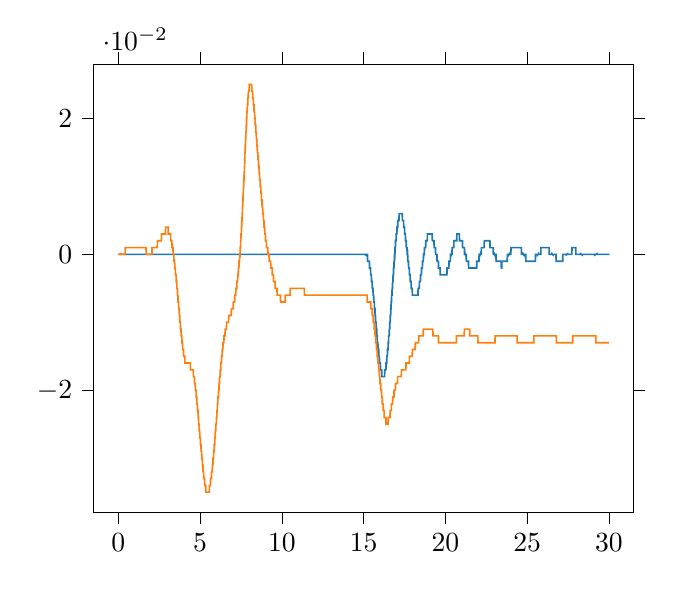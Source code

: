 % This file was created by tikzplotlib v0.9.1.
\begin{tikzpicture}

\definecolor{color0}{rgb}{0.122,0.467,0.706}
\definecolor{color1}{rgb}{1,0.498,0.055}

\begin{axis}[
tick align=outside,
tick pos=both,
x grid style={white!69.02!black},
xmin=-1.5, xmax=31.5,
xtick style={color=black},
y grid style={white!69.02!black},
ymin=-0.038, ymax=0.028,
ytick style={color=black}
]
\addplot [semithick, color0]
table {%
0 0
0.01 0
0.02 0
0.03 0
0.04 0
0.05 0
0.06 0
0.07 0
0.08 0
0.09 0
0.1 0
0.11 0
0.12 0
0.13 0
0.14 0
0.15 0
0.16 0
0.17 0
0.18 0
0.19 0
0.2 0
0.21 0
0.22 0
0.23 0
0.24 0
0.25 0
0.26 0
0.27 0
0.28 0
0.29 0
0.3 0
0.31 0
0.32 0
0.33 0
0.34 0
0.35 0
0.36 0
0.37 0
0.38 0
0.39 0
0.4 0
0.41 0
0.42 0
0.43 0
0.44 0
0.45 0
0.46 0
0.47 0
0.48 0
0.49 0
0.5 0
0.51 0
0.52 0
0.53 0
0.54 0
0.55 0
0.56 0
0.57 0
0.58 0
0.59 0
0.6 0
0.61 0
0.62 0
0.63 0
0.64 0
0.65 0
0.66 0
0.67 0
0.68 0
0.69 0
0.7 0
0.71 0
0.72 0
0.73 0
0.74 0
0.75 0
0.76 0
0.77 0
0.78 0
0.79 0
0.8 0
0.81 0
0.82 0
0.83 0
0.84 0
0.85 0
0.86 0
0.87 0
0.88 0
0.89 0
0.9 0
0.91 0
0.92 0
0.93 0
0.94 0
0.95 0
0.96 0
0.97 0
0.98 0
0.99 0
1 0
1.01 0
1.02 0
1.03 0
1.04 0
1.05 0
1.06 0
1.07 0
1.08 0
1.09 0
1.1 0
1.11 0
1.12 0
1.13 0
1.14 0
1.15 0
1.16 0
1.17 0
1.18 0
1.19 0
1.2 0
1.21 0
1.22 0
1.23 0
1.24 0
1.25 0
1.26 0
1.27 0
1.28 0
1.29 0
1.3 0
1.31 0
1.32 0
1.33 0
1.34 0
1.35 0
1.36 0
1.37 0
1.38 0
1.39 0
1.4 0
1.41 0
1.42 0
1.43 0
1.44 0
1.45 0
1.46 0
1.47 0
1.48 0
1.49 0
1.5 0
1.51 0
1.52 0
1.53 0
1.54 0
1.55 0
1.56 0
1.57 0
1.58 0
1.59 0
1.6 0
1.61 0
1.62 0
1.63 0
1.64 0
1.65 0
1.66 0
1.67 0
1.68 0
1.69 0
1.7 0
1.71 0
1.72 0
1.73 0
1.74 0
1.75 0
1.76 0
1.77 0
1.78 0
1.79 0
1.8 0
1.81 0
1.82 0
1.83 0
1.84 0
1.85 0
1.86 0
1.87 0
1.88 0
1.89 0
1.9 0
1.91 0
1.92 0
1.93 0
1.94 0
1.95 0
1.96 0
1.97 0
1.98 0
1.99 0
2 0
2.01 0
2.02 0
2.03 0
2.04 0
2.05 0
2.06 0
2.07 0
2.08 0
2.09 0
2.1 0
2.11 0
2.12 0
2.13 0
2.14 0
2.15 0
2.16 0
2.17 0
2.18 0
2.19 0
2.2 0
2.21 0
2.22 0
2.23 0
2.24 0
2.25 0
2.26 0
2.27 0
2.28 0
2.29 0
2.3 0
2.31 0
2.32 0
2.33 0
2.34 0
2.35 0
2.36 0
2.37 0
2.38 0
2.39 0
2.4 0
2.41 0
2.42 0
2.43 0
2.44 0
2.45 0
2.46 0
2.47 0
2.48 0
2.49 0
2.5 0
2.51 0
2.52 0
2.53 0
2.54 0
2.55 0
2.56 0
2.57 0
2.58 0
2.59 0
2.6 0
2.61 0
2.62 0
2.63 0
2.64 0
2.65 0
2.66 0
2.67 0
2.68 0
2.69 0
2.7 0
2.71 0
2.72 0
2.73 0
2.74 0
2.75 0
2.76 0
2.77 0
2.78 0
2.79 0
2.8 0
2.81 0
2.82 0
2.83 0
2.84 0
2.85 0
2.86 0
2.87 0
2.88 0
2.89 0
2.9 0
2.91 0
2.92 0
2.93 0
2.94 0
2.95 0
2.96 0
2.97 0
2.98 0
2.99 0
3.0 0
3.01 0
3.02 0
3.03 0
3.04 0
3.05 0
3.06 0
3.07 0
3.08 0
3.09 0
3.1 0
3.11 0
3.12 0
3.13 0
3.14 0
3.15 0
3.16 0
3.17 0
3.18 0
3.19 0
3.2 0
3.21 0
3.22 0
3.23 0
3.24 0
3.25 0
3.26 0
3.27 0
3.28 0
3.29 0
3.3 0
3.31 0
3.32 0
3.33 0
3.34 0
3.35 0
3.36 0
3.37 0
3.38 0
3.39 0
3.4 0
3.41 0
3.42 0
3.43 0
3.44 0
3.45 0
3.46 0
3.47 0
3.48 0
3.49 0
3.5 0
3.51 0
3.52 0
3.53 0
3.54 0
3.55 0
3.56 0
3.57 0
3.58 0
3.59 0
3.6 0
3.61 0
3.62 0
3.63 0
3.64 0
3.65 0
3.66 0
3.67 0
3.68 0
3.69 0
3.7 0
3.71 0
3.72 0
3.73 0
3.74 0
3.75 0
3.76 0
3.77 0
3.78 0
3.79 0
3.8 0
3.81 0
3.82 0
3.83 0
3.84 0
3.85 0
3.86 0
3.87 0
3.88 0
3.89 0
3.9 0
3.91 0
3.92 0
3.93 0
3.94 0
3.95 0
3.96 0
3.97 0
3.98 0
3.99 0
4.0 0
4.01 0
4.02 0
4.03 0
4.04 0
4.05 0
4.06 0
4.07 0
4.08 0
4.09 0
4.1 0
4.11 0
4.12 0
4.13 0
4.14 0
4.15 0
4.16 0
4.17 0
4.18 0
4.19 0
4.2 0
4.21 0
4.22 0
4.23 0
4.24 0
4.25 0
4.26 0
4.27 0
4.28 0
4.29 0
4.3 0
4.31 0
4.32 0
4.33 0
4.34 0
4.35 0
4.36 0
4.37 0
4.38 0
4.39 0
4.4 0
4.41 0
4.42 0
4.43 0
4.44 0
4.45 0
4.46 0
4.47 0
4.48 0
4.49 0
4.5 0
4.51 0
4.52 0
4.53 0
4.54 0
4.55 0
4.56 0
4.57 0
4.58 0
4.59 0
4.6 0
4.61 0
4.62 0
4.63 0
4.64 0
4.65 0
4.66 0
4.67 0
4.68 0
4.69 0
4.7 0
4.71 0
4.72 0
4.73 0
4.74 0
4.75 0
4.76 0
4.77 0
4.78 0
4.79 0
4.8 0
4.81 0
4.82 0
4.83 0
4.84 0
4.85 0
4.86 0
4.87 0
4.88 0
4.89 0
4.9 0
4.91 0
4.92 0
4.93 0
4.94 0
4.95 0
4.96 0
4.97 0
4.98 0
4.99 0
5.0 0
5.01 0
5.02 0
5.03 0
5.04 0
5.05 0
5.06 0
5.07 0
5.08 0
5.09 0
5.1 0
5.11 0
5.12 0
5.13 0
5.14 0
5.15 0
5.16 0
5.17 0
5.18 0
5.19 0
5.2 0
5.21 0
5.22 0
5.23 0
5.24 0
5.25 0
5.26 0
5.27 0
5.28 0
5.29 0
5.3 0
5.31 0
5.32 0
5.33 0
5.34 0
5.35 0
5.36 0
5.37 0
5.38 0
5.39 0
5.4 0
5.41 0
5.42 0
5.43 0
5.44 0
5.45 0
5.46 0
5.47 0
5.48 0
5.49 0
5.5 0
5.51 0
5.52 0
5.53 0
5.54 0
5.55 0
5.56 0
5.57 0
5.58 0
5.59 0
5.6 0
5.61 0
5.62 0
5.63 0
5.64 0
5.65 0
5.66 0
5.67 0
5.68 0
5.69 0
5.7 0
5.71 0
5.72 0
5.73 0
5.74 0
5.75 0
5.76 0
5.77 0
5.78 0
5.79 0
5.8 0
5.81 0
5.82 0
5.83 0
5.84 0
5.85 0
5.86 0
5.87 0
5.88 0
5.89 0
5.9 0
5.91 0
5.92 0
5.93 0
5.94 0
5.95 0
5.96 0
5.97 0
5.98 0
5.99 0
6.0 0
6.01 0
6.02 0
6.03 0
6.04 0
6.05 0
6.06 0
6.07 0
6.08 0
6.09 0
6.1 0
6.11 0
6.12 0
6.13 0
6.14 0
6.15 0
6.16 0
6.17 0
6.18 0
6.19 0
6.2 0
6.21 0
6.22 0
6.23 0
6.24 0
6.25 0
6.26 0
6.27 0
6.28 0
6.29 0
6.3 0
6.31 0
6.32 0
6.33 0
6.34 0
6.35 0
6.36 0
6.37 0
6.38 0
6.39 0
6.4 0
6.41 0
6.42 0
6.43 0
6.44 0
6.45 0
6.46 0
6.47 0
6.48 0
6.49 0
6.5 0
6.51 0
6.52 0
6.53 0
6.54 0
6.55 0
6.56 0
6.57 0
6.58 0
6.59 0
6.6 0
6.61 0
6.62 0
6.63 0
6.64 0
6.65 0
6.66 0
6.67 0
6.68 0
6.69 0
6.7 0
6.71 0
6.72 0
6.73 0
6.74 0
6.75 0
6.76 0
6.77 0
6.78 0
6.79 0
6.8 0
6.81 0
6.82 0
6.83 0
6.84 0
6.85 0
6.86 0
6.87 0
6.88 0
6.89 0
6.9 0
6.91 0
6.92 0
6.93 0
6.94 0
6.95 0
6.96 0
6.97 0
6.98 0
6.99 0
7.0 0
7.01 0
7.02 0
7.03 0
7.04 0
7.05 0
7.06 0
7.07 0
7.08 0
7.09 0
7.1 0
7.11 0
7.12 0
7.13 0
7.14 0
7.15 0
7.16 0
7.17 0
7.18 0
7.19 0
7.2 0
7.21 0
7.22 0
7.23 0
7.24 0
7.25 0
7.26 0
7.27 0
7.28 0
7.29 0
7.3 0
7.31 0
7.32 0
7.33 0
7.34 0
7.35 0
7.36 0
7.37 0
7.38 0
7.39 0
7.4 0
7.41 0
7.42 0
7.43 0
7.44 0
7.45 0
7.46 0
7.47 0
7.48 0
7.49 0
7.5 0
7.51 0
7.52 0
7.53 0
7.54 0
7.55 0
7.56 0
7.57 0
7.58 0
7.59 0
7.6 0
7.61 0
7.62 0
7.63 0
7.64 0
7.65 0
7.66 0
7.67 0
7.68 0
7.69 0
7.7 0
7.71 0
7.72 0
7.73 0
7.74 0
7.75 0
7.76 0
7.77 0
7.78 0
7.79 0
7.8 0
7.81 0
7.82 0
7.83 0
7.84 0
7.85 0
7.86 0
7.87 0
7.88 0
7.89 0
7.9 0
7.91 0
7.92 0
7.93 0
7.94 0
7.95 0
7.96 0
7.97 0
7.98 0
7.99 0
8.0 0
8.01 0
8.02 0
8.03 0
8.04 0
8.05 0
8.06 0
8.07 0
8.08 0
8.09 0
8.1 0
8.11 0
8.12 0
8.13 0
8.14 0
8.15 0
8.16 0
8.17 0
8.18 0
8.19 0
8.2 0
8.21 0
8.22 0
8.23 0
8.24 0
8.25 0
8.26 0
8.27 0
8.28 0
8.29 0
8.3 0
8.31 0
8.32 0
8.33 0
8.34 0
8.35 0
8.36 0
8.37 0
8.38 0
8.39 0
8.4 0
8.41 0
8.42 0
8.43 0
8.44 0
8.45 0
8.46 0
8.47 0
8.48 0
8.49 0
8.5 0
8.51 0
8.52 0
8.53 0
8.54 0
8.55 0
8.56 0
8.57 0
8.58 0
8.59 0
8.6 0
8.61 0
8.62 0
8.63 0
8.64 0
8.65 0
8.66 0
8.67 0
8.68 0
8.69 0
8.7 0
8.71 0
8.72 0
8.73 0
8.74 0
8.75 0
8.76 0
8.77 0
8.78 0
8.79 0
8.8 0
8.81 0
8.82 0
8.83 0
8.84 0
8.85 0
8.86 0
8.87 0
8.88 0
8.89 0
8.9 0
8.91 0
8.92 0
8.93 0
8.94 0
8.95 0
8.96 0
8.97 0
8.98 0
8.99 0
9.0 0
9.01 0
9.02 0
9.03 0
9.04 0
9.05 0
9.06 0
9.07 0
9.08 0
9.09 0
9.1 0
9.11 0
9.12 0
9.13 0
9.14 0
9.15 0
9.16 0
9.17 0
9.18 0
9.19 0
9.2 0
9.21 0
9.22 0
9.23 0
9.24 0
9.25 0
9.26 0
9.27 0
9.28 0
9.29 0
9.3 0
9.31 0
9.32 0
9.33 0
9.34 0
9.35 0
9.36 0
9.37 0
9.38 0
9.39 0
9.4 0
9.41 0
9.42 0
9.43 0
9.44 0
9.45 0
9.46 0
9.47 0
9.48 0
9.49 0
9.5 0
9.51 0
9.52 0
9.53 0
9.54 0
9.55 0
9.56 0
9.57 0
9.58 0
9.59 0
9.6 0
9.61 0
9.62 0
9.63 0
9.64 0
9.65 0
9.66 0
9.67 0
9.68 0
9.69 0
9.7 0
9.71 0
9.72 0
9.73 0
9.74 0
9.75 0
9.76 0
9.77 0
9.78 0
9.79 0
9.8 0
9.81 0
9.82 0
9.83 0
9.84 0
9.85 0
9.86 0
9.87 0
9.88 0
9.89 0
9.9 0
9.91 0
9.92 0
9.93 0
9.94 0
9.95 0
9.96 0
9.97 0
9.98 0
9.99 0
10.0 0
10.01 0
10.02 0
10.03 0
10.04 0
10.05 0
10.06 0
10.07 0
10.08 0
10.09 0
10.1 0
10.11 0
10.12 0
10.13 0
10.14 0
10.15 0
10.16 0
10.17 0
10.18 0
10.19 0
10.2 0
10.21 0
10.22 0
10.23 0
10.24 0
10.25 0
10.26 0
10.27 0
10.28 0
10.29 0
10.3 0
10.31 0
10.32 0
10.33 0
10.34 0
10.35 0
10.36 0
10.37 0
10.38 0
10.39 0
10.4 0
10.41 0
10.42 0
10.43 0
10.44 0
10.45 0
10.46 0
10.47 0
10.48 0
10.49 0
10.5 0
10.51 0
10.52 0
10.53 0
10.54 0
10.55 0
10.56 0
10.57 0
10.58 0
10.59 0
10.6 0
10.61 0
10.62 0
10.63 0
10.64 0
10.65 0
10.66 0
10.67 0
10.68 0
10.69 0
10.7 0
10.71 0
10.72 0
10.73 0
10.74 0
10.75 0
10.76 0
10.77 0
10.78 0
10.79 0
10.8 0
10.81 0
10.82 0
10.83 0
10.84 0
10.85 0
10.86 0
10.87 0
10.88 0
10.89 0
10.9 0
10.91 0
10.92 0
10.93 0
10.94 0
10.95 0
10.96 0
10.97 0
10.98 0
10.99 0
11.0 0
11.01 0
11.02 0
11.03 0
11.04 0
11.05 0
11.06 0
11.07 0
11.08 0
11.09 0
11.1 0
11.11 0
11.12 0
11.13 0
11.14 0
11.15 0
11.16 0
11.17 0
11.18 0
11.19 0
11.2 0
11.21 0
11.22 0
11.23 0
11.24 0
11.25 0
11.26 0
11.27 0
11.28 0
11.29 0
11.3 0
11.31 0
11.32 0
11.33 0
11.34 0
11.35 0
11.36 0
11.37 0
11.38 0
11.39 0
11.4 0
11.41 0
11.42 0
11.43 0
11.44 0
11.45 0
11.46 0
11.47 0
11.48 0
11.49 0
11.5 0
11.51 0
11.52 0
11.53 0
11.54 0
11.55 0
11.56 0
11.57 0
11.58 0
11.59 0
11.6 0
11.61 0
11.62 0
11.63 0
11.64 0
11.65 0
11.66 0
11.67 0
11.68 0
11.69 0
11.7 0
11.71 0
11.72 0
11.73 0
11.74 0
11.75 0
11.76 0
11.77 0
11.78 0
11.79 0
11.8 0
11.81 0
11.82 0
11.83 0
11.84 0
11.85 0
11.86 0
11.87 0
11.88 0
11.89 0
11.9 0
11.91 0
11.92 0
11.93 0
11.94 0
11.95 0
11.96 0
11.97 0
11.98 0
11.99 0
12.0 0
12.01 0
12.02 0
12.03 0
12.04 0
12.05 0
12.06 0
12.07 0
12.08 0
12.09 0
12.1 0
12.11 0
12.12 0
12.13 0
12.14 0
12.15 0
12.16 0
12.17 0
12.18 0
12.19 0
12.2 0
12.21 0
12.22 0
12.23 0
12.24 0
12.25 0
12.26 0
12.27 0
12.28 0
12.29 0
12.3 0
12.31 0
12.32 0
12.33 0
12.34 0
12.35 0
12.36 0
12.37 0
12.38 0
12.39 0
12.4 0
12.41 0
12.42 0
12.43 0
12.44 0
12.45 0
12.46 0
12.47 0
12.48 0
12.49 0
12.5 0
12.51 0
12.52 0
12.53 0
12.54 0
12.55 0
12.56 0
12.57 0
12.58 0
12.59 0
12.6 0
12.61 0
12.62 0
12.63 0
12.64 0
12.65 0
12.66 0
12.67 0
12.68 0
12.69 0
12.7 0
12.71 0
12.72 0
12.73 0
12.74 0
12.75 0
12.76 0
12.77 0
12.78 0
12.79 0
12.8 0
12.81 0
12.82 0
12.83 0
12.84 0
12.85 0
12.86 0
12.87 0
12.88 0
12.89 0
12.9 0
12.91 0
12.92 0
12.93 0
12.94 0
12.95 0
12.96 0
12.97 0
12.98 0
12.99 0
13.0 0
13.01 0
13.02 0
13.03 0
13.04 0
13.05 0
13.06 0
13.07 0
13.08 0
13.09 0
13.1 0
13.11 0
13.12 0
13.13 0
13.14 0
13.15 0
13.16 0
13.17 0
13.18 0
13.19 0
13.2 0
13.21 0
13.22 0
13.23 0
13.24 0
13.25 0
13.26 0
13.27 0
13.28 0
13.29 0
13.3 0
13.31 0
13.32 0
13.33 0
13.34 0
13.35 0
13.36 0
13.37 0
13.38 0
13.39 0
13.4 0
13.41 0
13.42 0
13.43 0
13.44 0
13.45 0
13.46 0
13.47 0
13.48 0
13.49 0
13.5 0
13.51 0
13.52 0
13.53 0
13.54 0
13.55 0
13.56 0
13.57 0
13.58 0
13.59 0
13.6 0
13.61 0
13.62 0
13.63 0
13.64 0
13.65 0
13.66 0
13.67 0
13.68 0
13.69 0
13.7 0
13.71 0
13.72 0
13.73 0
13.74 0
13.75 0
13.76 0
13.77 0
13.78 0
13.79 0
13.8 0
13.81 0
13.82 0
13.83 0
13.84 0
13.85 0
13.86 0
13.87 0
13.88 0
13.89 0
13.9 0
13.91 0
13.92 0
13.93 0
13.94 0
13.95 0
13.96 0
13.97 0
13.98 0
13.99 0
14.0 0
14.01 0
14.02 0
14.03 0
14.04 0
14.05 0
14.06 0
14.07 0
14.08 0
14.09 0
14.1 0
14.11 0
14.12 0
14.13 0
14.14 0
14.15 0
14.16 0
14.17 0
14.18 0
14.19 0
14.2 0
14.21 0
14.22 0
14.23 0
14.24 0
14.25 0
14.26 0
14.27 0
14.28 0
14.29 0
14.3 0
14.31 0
14.32 0
14.33 0
14.34 0
14.35 0
14.36 0
14.37 0
14.38 0
14.39 0
14.4 0
14.41 0
14.42 0
14.43 0
14.44 0
14.45 0
14.46 0
14.47 0
14.48 0
14.49 0
14.5 0
14.51 0
14.52 0
14.53 0
14.54 0
14.55 0
14.56 0
14.57 0
14.58 0
14.59 0
14.6 0
14.61 0
14.62 0
14.63 0
14.64 0
14.65 0
14.66 0
14.67 0
14.68 0
14.69 0
14.7 0
14.71 0
14.72 0
14.73 0
14.74 0
14.75 0
14.76 0
14.77 0
14.78 0
14.79 0
14.8 0
14.81 0
14.82 0
14.83 0
14.84 0
14.85 0
14.86 0
14.87 0
14.88 0
14.89 0
14.9 0
14.91 0
14.92 0
14.93 0
14.94 0
14.95 0
14.96 0
14.97 0
14.98 0
14.99 0
15.0 0
15.01 -3.769e-08
15.02 -3.035e-07
15.03 -1.022e-06
15.04 -2.417e-06
15.05 -4.713e-06
15.06 -8.134e-06
15.07 -1.29e-05
15.08 -1.923e-05
15.09 -2.735e-05
15.1 -3.747e-05
15.11 -4.979e-05
15.12 -6.454e-05
15.13 -8.192e-05
15.14 -0.0
15.15 -0.0
15.16 -0.0
15.17 -0.0
15.18 -0.0
15.19 -0.0
15.2 -0.0
15.21 -0.0
15.22 -0.0
15.23 -0.0
15.24 -0.001
15.25 -0.001
15.26 -0.001
15.27 -0.001
15.28 -0.001
15.29 -0.001
15.3 -0.001
15.31 -0.001
15.32 -0.001
15.33 -0.001
15.34 -0.001
15.35 -0.001
15.36 -0.002
15.37 -0.002
15.38 -0.002
15.39 -0.002
15.4 -0.002
15.41 -0.002
15.42 -0.002
15.43 -0.003
15.44 -0.003
15.45 -0.003
15.46 -0.003
15.47 -0.003
15.48 -0.004
15.49 -0.004
15.5 -0.004
15.51 -0.004
15.52 -0.004
15.53 -0.005
15.54 -0.005
15.55 -0.005
15.56 -0.005
15.57 -0.005
15.58 -0.006
15.59 -0.006
15.6 -0.006
15.61 -0.006
15.62 -0.007
15.63 -0.007
15.64 -0.007
15.65 -0.007
15.66 -0.008
15.67 -0.008
15.68 -0.008
15.69 -0.008
15.7 -0.009
15.71 -0.009
15.72 -0.009
15.73 -0.01
15.74 -0.01
15.75 -0.01
15.76 -0.01
15.77 -0.011
15.78 -0.011
15.79 -0.011
15.8 -0.011
15.81 -0.012
15.82 -0.012
15.83 -0.012
15.84 -0.013
15.85 -0.013
15.86 -0.013
15.87 -0.013
15.88 -0.014
15.89 -0.014
15.9 -0.014
15.91 -0.014
15.92 -0.014
15.93 -0.015
15.94 -0.015
15.95 -0.015
15.96 -0.015
15.97 -0.016
15.98 -0.016
15.99 -0.016
16.0 -0.016
16.01 -0.016
16.02 -0.016
16.03 -0.017
16.04 -0.017
16.05 -0.017
16.06 -0.017
16.07 -0.017
16.08 -0.017
16.09 -0.017
16.1 -0.017
16.11 -0.018
16.12 -0.018
16.13 -0.018
16.14 -0.018
16.15 -0.018
16.16 -0.018
16.17 -0.018
16.18 -0.018
16.19 -0.018
16.2 -0.018
16.21 -0.018
16.22 -0.018
16.23 -0.018
16.24 -0.018
16.25 -0.018
16.26 -0.018
16.27 -0.018
16.28 -0.018
16.29 -0.017
16.3 -0.017
16.31 -0.017
16.32 -0.017
16.33 -0.017
16.34 -0.017
16.35 -0.017
16.36 -0.017
16.37 -0.016
16.38 -0.016
16.39 -0.016
16.4 -0.016
16.41 -0.016
16.42 -0.015
16.43 -0.015
16.44 -0.015
16.45 -0.015
16.46 -0.014
16.47 -0.014
16.48 -0.014
16.49 -0.014
16.5 -0.013
16.51 -0.013
16.52 -0.013
16.53 -0.012
16.54 -0.012
16.55 -0.012
16.56 -0.012
16.57 -0.011
16.58 -0.011
16.59 -0.011
16.6 -0.01
16.61 -0.01
16.62 -0.01
16.63 -0.009
16.64 -0.009
16.65 -0.009
16.66 -0.008
16.67 -0.008
16.68 -0.007
16.69 -0.007
16.7 -0.007
16.71 -0.006
16.72 -0.006
16.73 -0.006
16.74 -0.005
16.75 -0.005
16.76 -0.005
16.77 -0.004
16.78 -0.004
16.79 -0.004
16.8 -0.003
16.81 -0.003
16.82 -0.003
16.83 -0.002
16.84 -0.002
16.85 -0.002
16.86 -0.001
16.87 -0.001
16.88 -0.001
16.89 -0.0
16.9 5.663e-05
16.91 0.0
16.92 0.001
16.93 0.001
16.94 0.001
16.95 0.002
16.96 0.002
16.97 0.002
16.98 0.002
16.99 0.003
17.0 0.003
17.01 0.003
17.02 0.003
17.03 0.003
17.04 0.004
17.05 0.004
17.06 0.004
17.07 0.004
17.08 0.004
17.09 0.005
17.1 0.005
17.11 0.005
17.12 0.005
17.13 0.005
17.14 0.005
17.15 0.005
17.16 0.005
17.17 0.006
17.18 0.006
17.19 0.006
17.2 0.006
17.21 0.006
17.22 0.006
17.23 0.006
17.24 0.006
17.25 0.006
17.26 0.006
17.27 0.006
17.28 0.006
17.29 0.006
17.3 0.006
17.31 0.006
17.32 0.006
17.33 0.006
17.34 0.006
17.35 0.006
17.36 0.006
17.37 0.005
17.38 0.005
17.39 0.005
17.4 0.005
17.41 0.005
17.42 0.005
17.43 0.005
17.44 0.005
17.45 0.004
17.46 0.004
17.47 0.004
17.48 0.004
17.49 0.004
17.5 0.004
17.51 0.003
17.52 0.003
17.53 0.003
17.54 0.003
17.55 0.003
17.56 0.002
17.57 0.002
17.58 0.002
17.59 0.002
17.6 0.002
17.61 0.001
17.62 0.001
17.63 0.001
17.64 0.001
17.65 0.001
17.66 0.0
17.67 0.0
17.68 -7.181e-05
17.69 -0.0
17.7 -0.001
17.71 -0.001
17.72 -0.001
17.73 -0.001
17.74 -0.001
17.75 -0.002
17.76 -0.002
17.77 -0.002
17.78 -0.002
17.79 -0.002
17.8 -0.003
17.81 -0.003
17.82 -0.003
17.83 -0.003
17.84 -0.003
17.85 -0.004
17.86 -0.004
17.87 -0.004
17.88 -0.004
17.89 -0.004
17.9 -0.004
17.91 -0.005
17.92 -0.005
17.93 -0.005
17.94 -0.005
17.95 -0.005
17.96 -0.005
17.97 -0.005
17.98 -0.006
17.99 -0.006
18 -0.006
18.01 -0.006
18.02 -0.006
18.03 -0.006
18.04 -0.006
18.05 -0.006
18.06 -0.006
18.07 -0.006
18.08 -0.006
18.09 -0.006
18.1 -0.006
18.11 -0.006
18.12 -0.006
18.13 -0.006
18.14 -0.006
18.15 -0.006
18.16 -0.006
18.17 -0.006
18.18 -0.006
18.19 -0.006
18.2 -0.006
18.21 -0.006
18.22 -0.006
18.23 -0.006
18.24 -0.006
18.25 -0.006
18.26 -0.006
18.27 -0.006
18.28 -0.006
18.29 -0.006
18.3 -0.006
18.31 -0.006
18.32 -0.006
18.33 -0.005
18.34 -0.005
18.35 -0.005
18.36 -0.005
18.37 -0.005
18.38 -0.005
18.39 -0.005
18.4 -0.005
18.41 -0.004
18.42 -0.004
18.43 -0.004
18.44 -0.004
18.45 -0.004
18.46 -0.004
18.47 -0.004
18.48 -0.003
18.49 -0.003
18.5 -0.003
18.51 -0.003
18.52 -0.003
18.53 -0.003
18.54 -0.002
18.55 -0.002
18.56 -0.002
18.57 -0.002
18.58 -0.002
18.59 -0.002
18.6 -0.001
18.61 -0.001
18.62 -0.001
18.63 -0.001
18.64 -0.001
18.65 -0.001
18.66 -0.0
18.67 -0.0
18.68 -9.871e-05
18.69 5.541e-05
18.7 0.0
18.71 0.0
18.72 0.001
18.73 0.001
18.74 0.001
18.75 0.001
18.76 0.001
18.77 0.001
18.78 0.001
18.79 0.001
18.8 0.002
18.81 0.002
18.82 0.002
18.83 0.002
18.84 0.002
18.85 0.002
18.86 0.002
18.87 0.002
18.88 0.002
18.89 0.002
18.9 0.003
18.91 0.003
18.92 0.003
18.93 0.003
18.94 0.003
18.95 0.003
18.96 0.003
18.97 0.003
18.98 0.003
18.99 0.003
19.0 0.003
19.01 0.003
19.02 0.003
19.03 0.003
19.04 0.003
19.05 0.003
19.06 0.003
19.07 0.003
19.08 0.003
19.09 0.003
19.1 0.003
19.11 0.003
19.12 0.003
19.13 0.003
19.14 0.003
19.15 0.003
19.16 0.003
19.17 0.003
19.18 0.003
19.19 0.003
19.2 0.002
19.21 0.002
19.22 0.002
19.23 0.002
19.24 0.002
19.25 0.002
19.26 0.002
19.27 0.002
19.28 0.002
19.29 0.002
19.3 0.002
19.31 0.001
19.32 0.001
19.33 0.001
19.34 0.001
19.35 0.001
19.36 0.001
19.37 0.001
19.38 0.001
19.39 0.001
19.4 0.0
19.41 0.0
19.42 0.0
19.43 0.0
19.44 8.296e-06
19.45 -0.0
19.46 -0.0
19.47 -0.0
19.48 -0.0
19.49 -0.001
19.5 -0.001
19.51 -0.001
19.52 -0.001
19.53 -0.001
19.54 -0.001
19.55 -0.001
19.56 -0.001
19.57 -0.001
19.58 -0.002
19.59 -0.002
19.6 -0.002
19.61 -0.002
19.62 -0.002
19.63 -0.002
19.64 -0.002
19.65 -0.002
19.66 -0.002
19.67 -0.002
19.68 -0.003
19.69 -0.003
19.7 -0.003
19.71 -0.003
19.72 -0.003
19.73 -0.003
19.74 -0.003
19.75 -0.003
19.76 -0.003
19.77 -0.003
19.78 -0.003
19.79 -0.003
19.8 -0.003
19.81 -0.003
19.82 -0.003
19.83 -0.003
19.84 -0.003
19.85 -0.003
19.86 -0.003
19.87 -0.003
19.88 -0.003
19.89 -0.003
19.9 -0.003
19.91 -0.003
19.92 -0.003
19.93 -0.003
19.94 -0.003
19.95 -0.003
19.96 -0.003
19.97 -0.003
19.98 -0.003
19.99 -0.003
20.0 -0.003
20.01 -0.003
20.02 -0.003
20.03 -0.003
20.04 -0.003
20.05 -0.003
20.06 -0.003
20.07 -0.003
20.08 -0.003
20.09 -0.003
20.1 -0.002
20.11 -0.002
20.12 -0.002
20.13 -0.002
20.14 -0.002
20.15 -0.002
20.16 -0.002
20.17 -0.002
20.18 -0.002
20.19 -0.002
20.2 -0.002
20.21 -0.002
20.22 -0.001
20.23 -0.001
20.24 -0.001
20.25 -0.001
20.26 -0.001
20.27 -0.001
20.28 -0.001
20.29 -0.001
20.3 -0.001
20.31 -0.0
20.32 -0.0
20.33 -0.0
20.34 -0.0
20.35 -5.32e-05
20.36 5.146e-05
20.37 0.0
20.38 0.0
20.39 0.0
20.4 0.0
20.41 0.001
20.42 0.001
20.43 0.001
20.44 0.001
20.45 0.001
20.46 0.001
20.47 0.001
20.48 0.001
20.49 0.001
20.5 0.001
20.51 0.001
20.52 0.002
20.53 0.002
20.54 0.002
20.55 0.002
20.56 0.002
20.57 0.002
20.58 0.002
20.59 0.002
20.6 0.002
20.61 0.002
20.62 0.002
20.63 0.002
20.64 0.002
20.65 0.002
20.66 0.002
20.67 0.002
20.68 0.002
20.69 0.002
20.7 0.003
20.71 0.003
20.72 0.003
20.73 0.003
20.74 0.003
20.75 0.003
20.76 0.003
20.77 0.003
20.78 0.003
20.79 0.003
20.8 0.003
20.81 0.003
20.82 0.003
20.83 0.003
20.84 0.003
20.85 0.003
20.86 0.002
20.87 0.002
20.88 0.002
20.89 0.002
20.9 0.002
20.91 0.002
20.92 0.002
20.93 0.002
20.94 0.002
20.95 0.002
20.96 0.002
20.97 0.002
20.98 0.002
20.99 0.002
21.0 0.002
21.01 0.002
21.02 0.002
21.03 0.002
21.04 0.002
21.05 0.001
21.06 0.001
21.07 0.001
21.08 0.001
21.09 0.001
21.1 0.001
21.11 0.001
21.12 0.001
21.13 0.001
21.14 0.001
21.15 0.001
21.16 0.001
21.17 0.0
21.18 0.0
21.19 0.0
21.2 0.0
21.21 9.389e-05
21.22 6.079e-06
21.23 -8.148e-05
21.24 -0.0
21.25 -0.0
21.26 -0.0
21.27 -0.0
21.28 -0.001
21.29 -0.001
21.3 -0.001
21.31 -0.001
21.32 -0.001
21.33 -0.001
21.34 -0.001
21.35 -0.001
21.36 -0.001
21.37 -0.001
21.38 -0.001
21.39 -0.001
21.4 -0.001
21.41 -0.001
21.42 -0.002
21.43 -0.002
21.44 -0.002
21.45 -0.002
21.46 -0.002
21.47 -0.002
21.48 -0.002
21.49 -0.002
21.5 -0.002
21.51 -0.002
21.52 -0.002
21.53 -0.002
21.54 -0.002
21.55 -0.002
21.56 -0.002
21.57 -0.002
21.58 -0.002
21.59 -0.002
21.6 -0.002
21.61 -0.002
21.62 -0.002
21.63 -0.002
21.64 -0.002
21.65 -0.002
21.66 -0.002
21.67 -0.002
21.68 -0.002
21.69 -0.002
21.7 -0.002
21.71 -0.002
21.72 -0.002
21.73 -0.002
21.74 -0.002
21.75 -0.002
21.76 -0.002
21.77 -0.002
21.78 -0.002
21.79 -0.002
21.8 -0.002
21.81 -0.002
21.82 -0.002
21.83 -0.002
21.84 -0.002
21.85 -0.002
21.86 -0.002
21.87 -0.002
21.88 -0.002
21.89 -0.002
21.9 -0.002
21.91 -0.002
21.92 -0.001
21.93 -0.001
21.94 -0.001
21.95 -0.001
21.96 -0.001
21.97 -0.001
21.98 -0.001
21.99 -0.001
22.0 -0.001
22.01 -0.001
22.02 -0.001
22.03 -0.001
22.04 -0.001
22.05 -0.001
22.06 -0.0
22.07 -0.0
22.08 -0.0
22.09 -0.0
22.1 -0.0
22.11 -0.0
22.12 -4.991e-05
22.13 2.285e-05
22.14 9.521e-05
22.15 0.0
22.16 0.0
22.17 0.0
22.18 0.0
22.19 0.0
22.2 0.001
22.21 0.001
22.22 0.001
22.23 0.001
22.24 0.001
22.25 0.001
22.26 0.001
22.27 0.001
22.28 0.001
22.29 0.001
22.3 0.001
22.31 0.001
22.32 0.001
22.33 0.001
22.34 0.001
22.35 0.001
22.36 0.001
22.37 0.001
22.38 0.002
22.39 0.002
22.4 0.002
22.41 0.002
22.42 0.002
22.43 0.002
22.44 0.002
22.45 0.002
22.46 0.002
22.47 0.002
22.48 0.002
22.49 0.002
22.5 0.002
22.51 0.002
22.52 0.002
22.53 0.002
22.54 0.002
22.55 0.002
22.56 0.002
22.57 0.002
22.58 0.002
22.59 0.002
22.6 0.002
22.61 0.002
22.62 0.002
22.63 0.002
22.64 0.002
22.65 0.002
22.66 0.002
22.67 0.002
22.68 0.002
22.69 0.002
22.7 0.002
22.71 0.002
22.72 0.002
22.73 0.001
22.74 0.001
22.75 0.001
22.76 0.001
22.77 0.001
22.78 0.001
22.79 0.001
22.8 0.001
22.81 0.001
22.82 0.001
22.83 0.001
22.84 0.001
22.85 0.001
22.86 0.001
22.87 0.001
22.88 0.001
22.89 0.001
22.9 0.001
22.91 0.001
22.92 0.001
22.93 0.0
22.94 0.0
22.95 0.0
22.96 0.0
22.97 0.0
22.98 0.0
22.99 0.0
23.0 4.517e-05
23.01 -1.366e-05
23.02 -7.222e-05
23.03 -0.0
23.04 -0.0
23.05 -0.0
23.06 -0.0
23.07 -0.0
23.08 -0.0
23.09 -0.0
23.1 -0.001
23.11 -0.001
23.12 -0.001
23.13 -0.001
23.14 -0.001
23.15 -0.001
23.16 -0.001
23.17 -0.001
23.18 -0.001
23.19 -0.001
23.2 -0.001
23.21 -0.001
23.22 -0.001
23.23 -0.001
23.24 -0.001
23.25 -0.001
23.26 -0.001
23.27 -0.001
23.28 -0.001
23.29 -0.001
23.3 -0.001
23.31 -0.001
23.32 -0.001
23.33 -0.001
23.34 -0.001
23.35 -0.001
23.36 -0.001
23.37 -0.001
23.38 -0.001
23.39 -0.001
23.4 -0.001
23.41 -0.001
23.42 -0.002
23.43 -0.002
23.44 -0.002
23.45 -0.001
23.46 -0.001
23.47 -0.001
23.48 -0.001
23.49 -0.001
23.5 -0.001
23.51 -0.001
23.52 -0.001
23.53 -0.001
23.54 -0.001
23.55 -0.001
23.56 -0.001
23.57 -0.001
23.58 -0.001
23.59 -0.001
23.6 -0.001
23.61 -0.001
23.62 -0.001
23.63 -0.001
23.64 -0.001
23.65 -0.001
23.66 -0.001
23.67 -0.001
23.68 -0.001
23.69 -0.001
23.7 -0.001
23.71 -0.001
23.72 -0.001
23.73 -0.001
23.74 -0.001
23.75 -0.001
23.76 -0.001
23.77 -0.001
23.78 -0.001
23.79 -0.0
23.8 -0.0
23.81 -0.0
23.82 -0.0
23.83 -0.0
23.84 -0.0
23.85 -0.0
23.86 -0.0
23.87 -0.0
23.88 -6.815e-05
23.89 -2.013e-05
23.9 2.768e-05
23.91 7.524e-05
23.92 0.0
23.93 0.0
23.94 0.0
23.95 0.0
23.96 0.0
23.97 0.0
23.98 0.0
23.99 0.0
24.0 0.0
24.01 0.001
24.02 0.001
24.03 0.001
24.04 0.001
24.05 0.001
24.06 0.001
24.07 0.001
24.08 0.001
24.09 0.001
24.1 0.001
24.11 0.001
24.12 0.001
24.13 0.001
24.14 0.001
24.15 0.001
24.16 0.001
24.17 0.001
24.18 0.001
24.19 0.001
24.2 0.001
24.21 0.001
24.22 0.001
24.23 0.001
24.24 0.001
24.25 0.001
24.26 0.001
24.27 0.001
24.28 0.001
24.29 0.001
24.3 0.001
24.31 0.001
24.32 0.001
24.33 0.001
24.34 0.001
24.35 0.001
24.36 0.001
24.37 0.001
24.38 0.001
24.39 0.001
24.4 0.001
24.41 0.001
24.42 0.001
24.43 0.001
24.44 0.001
24.45 0.001
24.46 0.001
24.47 0.001
24.48 0.001
24.49 0.001
24.5 0.001
24.51 0.001
24.52 0.001
24.53 0.001
24.54 0.001
24.55 0.001
24.56 0.001
24.57 0.001
24.58 0.001
24.59 0.001
24.6 0.001
24.61 0.001
24.62 0.001
24.63 0.001
24.64 0.001
24.65 0.0
24.66 0.0
24.67 0.0
24.68 0.0
24.69 0.0
24.7 0.0
24.71 0.0
24.72 0.0
24.73 0.0
24.74 0.0
24.75 9.871e-05
24.76 5.941e-05
24.77 2.02e-05
24.78 -1.886e-05
24.79 -5.773e-05
24.8 -9.635e-05
24.81 -0.0
24.82 -0.0
24.83 -0.0
24.84 -0.0
24.85 -0.0
24.86 -0.0
24.87 -0.0
24.88 -0.0
24.89 -0.0
24.9 -0.0
24.91 -0.0
24.92 -0.001
24.93 -0.001
24.94 -0.001
24.95 -0.001
24.96 -0.001
24.97 -0.001
24.98 -0.001
24.99 -0.001
25.0 -0.001
25.01 -0.001
25.02 -0.001
25.03 -0.001
25.04 -0.001
25.05 -0.001
25.06 -0.001
25.07 -0.001
25.08 -0.001
25.09 -0.001
25.1 -0.001
25.11 -0.001
25.12 -0.001
25.13 -0.001
25.14 -0.001
25.15 -0.001
25.16 -0.001
25.17 -0.001
25.18 -0.001
25.19 -0.001
25.2 -0.001
25.21 -0.001
25.22 -0.001
25.23 -0.001
25.24 -0.001
25.25 -0.001
25.26 -0.001
25.27 -0.001
25.28 -0.001
25.29 -0.001
25.3 -0.001
25.31 -0.001
25.32 -0.001
25.33 -0.001
25.34 -0.001
25.35 -0.001
25.36 -0.001
25.37 -0.001
25.38 -0.001
25.39 -0.001
25.4 -0.001
25.41 -0.001
25.42 -0.001
25.43 -0.001
25.44 -0.001
25.45 -0.001
25.46 -0.001
25.47 -0.001
25.48 -0.001
25.49 -0.001
25.5 -0.001
25.51 -0.0
25.52 -0.0
25.53 -0.0
25.54 -0.0
25.55 -0.0
25.56 -0.0
25.57 -0.0
25.58 -0.0
25.59 -0.0
25.6 -0.0
25.61 -0.0
25.62 -0.0
25.63 -9.715e-05
25.64 -6.49e-05
25.65 -3.272e-05
25.66 -6.448e-07
25.67 3.129e-05
25.68 6.303e-05
25.69 9.456e-05
25.7 0.0
25.71 0.0
25.72 0.0
25.73 0.0
25.74 0.0
25.75 0.0
25.76 0.0
25.77 0.0
25.78 0.0
25.79 0.0
25.8 0.0
25.81 0.0
25.82 0.0
25.83 0.0
25.84 0.001
25.85 0.001
25.86 0.001
25.87 0.001
25.88 0.001
25.89 0.001
25.9 0.001
25.91 0.001
25.92 0.001
25.93 0.001
25.94 0.001
25.95 0.001
25.96 0.001
25.97 0.001
25.98 0.001
25.99 0.001
26.0 0.001
26.01 0.001
26.02 0.001
26.03 0.001
26.04 0.001
26.05 0.001
26.06 0.001
26.07 0.001
26.08 0.001
26.09 0.001
26.1 0.001
26.11 0.001
26.12 0.001
26.13 0.001
26.14 0.001
26.15 0.001
26.16 0.001
26.17 0.001
26.18 0.001
26.19 0.001
26.2 0.001
26.21 0.001
26.22 0.001
26.23 0.001
26.24 0.001
26.25 0.001
26.26 0.001
26.27 0.001
26.28 0.001
26.29 0.001
26.3 0.001
26.31 0.001
26.32 0.001
26.33 0.001
26.34 0.001
26.35 0.0
26.36 0.0
26.37 0.0
26.38 0.0
26.39 0.0
26.4 0.0
26.41 0.0
26.42 0.0
26.43 0.0
26.44 0.0
26.45 0.0
26.46 0.0
26.47 0.0
26.48 0.0
26.49 0.0
26.5 0.0
26.51 9.096e-05
26.52 6.458e-05
26.53 3.823e-05
26.54 1.195e-05
26.55 -1.423e-05
26.56 -4.027e-05
26.57 -6.614e-05
26.58 -9.181e-05
26.59 -0.0
26.6 -0.0
26.61 -0.0
26.62 -0.0
26.63 -0.0
26.64 -0.0
26.65 -0.0
26.66 -0.0
26.67 -0.0
26.68 -0.0
26.69 -0.0
26.7 -0.0
26.71 -0.0
26.72 -0.0
26.73 -0.0
26.74 -0.0
26.75 -0.0
26.76 -0.0
26.77 -0.001
26.78 -0.001
26.79 -0.001
26.8 -0.001
26.81 -0.001
26.82 -0.001
26.83 -0.001
26.84 -0.001
26.85 -0.001
26.86 -0.001
26.87 -0.001
26.88 -0.001
26.89 -0.001
26.9 -0.001
26.91 -0.001
26.92 -0.001
26.93 -0.001
26.94 -0.001
26.95 -0.001
26.96 -0.001
26.97 -0.001
26.98 -0.001
26.99 -0.001
27.0 -0.001
27.01 -0.001
27.02 -0.001
27.03 -0.001
27.04 -0.001
27.05 -0.001
27.06 -0.001
27.07 -0.001
27.08 -0.001
27.09 -0.001
27.1 -0.001
27.11 -0.001
27.12 -0.001
27.13 -0.001
27.14 -0.001
27.15 -0.001
27.16 -0.001
27.17 -0.001
27.18 -0.0
27.19 -0.0
27.2 -0.0
27.21 -0.0
27.22 -0.0
27.23 -0.0
27.24 -0.0
27.25 -0.0
27.26 -0.0
27.27 -0.0
27.28 -0.0
27.29 -0.0
27.3 -0.0
27.31 -0.0
27.32 -0.0
27.33 -0.0
27.34 -0.0
27.35 -0.0
27.36 -0.0
27.37 -0.0
27.38 -0.0
27.39 -8.543e-05
27.4 -6.386e-05
27.41 -4.231e-05
27.42 -2.081e-05
27.43 6.242e-07
27.44 2.196e-05
27.45 4.317e-05
27.46 6.422e-05
27.47 8.51e-05
27.48 0.0
27.49 0.0
27.5 0.0
27.51 0.0
27.52 0.0
27.53 0.0
27.54 0.0
27.55 0.0
27.56 0.0
27.57 0.0
27.58 0.0
27.59 0.0
27.6 0.0
27.61 0.0
27.62 0.0
27.63 0.0
27.64 0.0
27.65 0.0
27.66 0.0
27.67 0.0
27.68 0.0
27.69 0.0
27.7 0.0
27.71 0.0
27.72 0.0
27.73 0.0
27.74 0.001
27.75 0.001
27.76 0.001
27.77 0.001
27.78 0.001
27.79 0.001
27.8 0.001
27.81 0.001
27.82 0.001
27.83 0.001
27.84 0.001
27.85 0.001
27.86 0.001
27.87 0.001
27.88 0.001
27.89 0.001
27.9 0.001
27.91 0.001
27.92 0.001
27.93 0.001
27.94 0.001
27.95 0.001
27.96 0.001
27.97 0.001
27.98 0.0
27.99 0.0
28.0 0.0
28.01 0.0
28.02 0.0
28.03 0.0
28.04 0.0
28.05 0.0
28.06 0.0
28.07 0.0
28.08 0.0
28.09 0.0
28.1 0.0
28.11 0.0
28.12 0.0
28.13 0.0
28.14 0.0
28.15 0.0
28.16 0.0
28.17 0.0
28.18 0.0
28.19 0.0
28.2 0.0
28.21 0.0
28.22 0.0
28.23 0.0
28.24 0.0
28.25 0.0
28.26 9.516e-05
28.27 7.758e-05
28.28 5.998e-05
28.29 4.239e-05
28.3 2.482e-05
28.31 7.304e-06
28.32 -1.014e-05
28.33 -2.75e-05
28.34 -4.474e-05
28.35 -6.184e-05
28.36 -7.879e-05
28.37 -9.557e-05
28.38 -0.0
28.39 -0.0
28.4 -0.0
28.41 -0.0
28.42 -0.0
28.43 -0.0
28.44 -0.0
28.45 -0.0
28.46 -0.0
28.47 -0.0
28.48 -0.0
28.49 -0.0
28.5 -0.0
28.51 -0.0
28.52 -0.0
28.53 -0.0
28.54 -0.0
28.55 -0.0
28.56 -0.0
28.57 -0.0
28.58 -0.0
28.59 -0.0
28.6 -0.0
28.61 -0.0
28.62 -0.0
28.63 -0.0
28.64 -0.0
28.65 -0.0
28.66 -0.0
28.67 -0.0
28.68 -0.0
28.69 -0.0
28.7 -0.0
28.71 -0.0
28.72 -0.0
28.73 -0.0
28.74 -0.0
28.75 -0.0
28.76 -0.0
28.77 -0.0
28.78 -0.0
28.79 -0.0
28.8 -0.0
28.81 -0.0
28.82 -0.0
28.83 -0.0
28.84 -0.0
28.85 -0.0
28.86 -0.0
28.87 -0.0
28.88 -0.0
28.89 -0.0
28.9 -0.0
28.91 -0.0
28.92 -0.0
28.93 -0.0
28.94 -0.0
28.95 -0.0
28.96 -0.0
28.97 -0.0
28.98 -0.0
28.99 -0.0
29.0 -0.0
29.01 -0.0
29.02 -0.0
29.03 -0.0
29.04 -0.0
29.05 -0.0
29.06 -0.0
29.07 -0.0
29.08 -0.0
29.09 -0.0
29.1 -0.0
29.11 -0.0
29.12 -0.0
29.13 -9.851e-05
29.14 -8.422e-05
29.15 -6.989e-05
29.16 -5.554e-05
29.17 -4.118e-05
29.18 -2.684e-05
29.19 -1.253e-05
29.2 1.734e-06
29.21 1.593e-05
29.22 3.004e-05
29.23 4.404e-05
29.24 5.793e-05
29.25 7.168e-05
29.26 8.527e-05
29.27 9.87e-05
29.28 0.0
29.29 0.0
29.3 0.0
29.31 0.0
29.32 0.0
29.33 0.0
29.34 0.0
29.35 0.0
29.36 0.0
29.37 0.0
29.38 0.0
29.39 0.0
29.4 0.0
29.41 0.0
29.42 0.0
29.43 0.0
29.44 0.0
29.45 0.0
29.46 0.0
29.47 0.0
29.48 0.0
29.49 0.0
29.5 0.0
29.51 0.0
29.52 0.0
29.53 0.0
29.54 0.0
29.55 0.0
29.56 0.0
29.57 0.0
29.58 0.0
29.59 0.0
29.6 0.0
29.61 0.0
29.62 0.0
29.63 0.0
29.64 0.0
29.65 0.0
29.66 0.0
29.67 0.0
29.68 0.0
29.69 0.0
29.7 0.0
29.71 0.0
29.72 0.0
29.73 0.0
29.74 0.0
29.75 0.0
29.76 0.0
29.77 0.0
29.78 0.0
29.79 0.0
29.8 0.0
29.81 0.0
29.82 0.0
29.83 0.0
29.84 0.0
29.85 0.0
29.86 0.0
29.87 0.0
29.88 0.0
29.89 0.0
29.9 0.0
29.91 0.0
29.92 0.0
29.93 0.0
29.94 0.0
29.95 0.0
29.96 0.0
29.97 0.0
29.98 0.0
29.99 0.0
30.0 9.713e-05
};
\addplot [semithick, color1]
table {%
0 0
0.01 6.439e-08
0.02 4.727e-07
0.03 1.454e-06
0.04 3.144e-06
0.05 5.621e-06
0.06 8.926e-06
0.07 1.308e-05
0.08 1.807e-05
0.09 2.391e-05
0.1 3.057e-05
0.11 3.804e-05
0.12 4.628e-05
0.13 5.528e-05
0.14 6.5e-05
0.15 7.541e-05
0.16 8.649e-05
0.17 9.819e-05
0.18 0.0
0.19 0.0
0.2 0.0
0.21 0.0
0.22 0.0
0.23 0.0
0.24 0.0
0.25 0.0
0.26 0.0
0.27 0.0
0.28 0.0
0.29 0.0
0.3 0.0
0.31 0.0
0.32 0.0
0.33 0.0
0.34 0.0
0.35 0.0
0.36 0.0
0.37 0.0
0.38 0.0
0.39 0.0
0.4 0.0
0.41 0.0
0.42 0.001
0.43 0.001
0.44 0.001
0.45 0.001
0.46 0.001
0.47 0.001
0.48 0.001
0.49 0.001
0.5 0.001
0.51 0.001
0.52 0.001
0.53 0.001
0.54 0.001
0.55 0.001
0.56 0.001
0.57 0.001
0.58 0.001
0.59 0.001
0.6 0.001
0.61 0.001
0.62 0.001
0.63 0.001
0.64 0.001
0.65 0.001
0.66 0.001
0.67 0.001
0.68 0.001
0.69 0.001
0.7 0.001
0.71 0.001
0.72 0.001
0.73 0.001
0.74 0.001
0.75 0.001
0.76 0.001
0.77 0.001
0.78 0.001
0.79 0.001
0.8 0.001
0.81 0.001
0.82 0.001
0.83 0.001
0.84 0.001
0.85 0.001
0.86 0.001
0.87 0.001
0.88 0.001
0.89 0.001
0.9 0.001
0.91 0.001
0.92 0.001
0.93 0.001
0.94 0.001
0.95 0.001
0.96 0.001
0.97 0.001
0.98 0.001
0.99 0.001
1 0.001
1.01 0.001
1.02 0.001
1.03 0.001
1.04 0.001
1.05 0.001
1.06 0.001
1.07 0.001
1.08 0.001
1.09 0.001
1.1 0.001
1.11 0.001
1.12 0.001
1.13 0.001
1.14 0.001
1.15 0.001
1.16 0.001
1.17 0.001
1.18 0.001
1.19 0.001
1.2 0.001
1.21 0.001
1.22 0.001
1.23 0.001
1.24 0.001
1.25 0.001
1.26 0.001
1.27 0.001
1.28 0.001
1.29 0.001
1.3 0.001
1.31 0.001
1.32 0.001
1.33 0.001
1.34 0.001
1.35 0.001
1.36 0.001
1.37 0.001
1.38 0.001
1.39 0.001
1.4 0.001
1.41 0.001
1.42 0.001
1.43 0.001
1.44 0.001
1.45 0.001
1.46 0.001
1.47 0.001
1.48 0.001
1.49 0.001
1.5 0.001
1.51 0.001
1.52 0.001
1.53 0.001
1.54 0.001
1.55 0.001
1.56 0.001
1.57 0.001
1.58 0.001
1.59 0.001
1.6 0.001
1.61 0.001
1.62 0.001
1.63 0.001
1.64 0.001
1.65 0.001
1.66 0.001
1.67 0.001
1.68 0.001
1.69 0.001
1.7 0.0
1.71 0.0
1.72 0.0
1.73 0.0
1.74 0.0
1.75 0.0
1.76 0.0
1.77 0.0
1.78 0.0
1.79 0.0
1.8 0.0
1.81 0.0
1.82 0.0
1.83 0.0
1.84 0.0
1.85 0.0
1.86 0.0
1.87 0.0
1.88 0.0
1.89 0.0
1.9 0.0
1.91 0.0
1.92 0.0
1.93 0.0
1.94 0.0
1.95 0.0
1.96 0.0
1.97 0.0
1.98 0.0
1.99 0.0
2 0.0
2.01 0.0
2.02 0.0
2.03 0.0
2.04 0.0
2.05 0.0
2.06 0.001
2.07 0.001
2.08 0.001
2.09 0.001
2.1 0.001
2.11 0.001
2.12 0.001
2.13 0.001
2.14 0.001
2.15 0.001
2.16 0.001
2.17 0.001
2.18 0.001
2.19 0.001
2.2 0.001
2.21 0.001
2.22 0.001
2.23 0.001
2.24 0.001
2.25 0.001
2.26 0.001
2.27 0.001
2.28 0.001
2.29 0.001
2.3 0.001
2.31 0.001
2.32 0.001
2.33 0.001
2.34 0.001
2.35 0.001
2.36 0.001
2.37 0.001
2.38 0.001
2.39 0.002
2.4 0.002
2.41 0.002
2.42 0.002
2.43 0.002
2.44 0.002
2.45 0.002
2.46 0.002
2.47 0.002
2.48 0.002
2.49 0.002
2.5 0.002
2.51 0.002
2.52 0.002
2.53 0.002
2.54 0.002
2.55 0.002
2.56 0.002
2.57 0.002
2.58 0.002
2.59 0.002
2.6 0.002
2.61 0.002
2.62 0.002
2.63 0.002
2.64 0.003
2.65 0.003
2.66 0.003
2.67 0.003
2.68 0.003
2.69 0.003
2.7 0.003
2.71 0.003
2.72 0.003
2.73 0.003
2.74 0.003
2.75 0.003
2.76 0.003
2.77 0.003
2.78 0.003
2.79 0.003
2.8 0.003
2.81 0.003
2.82 0.003
2.83 0.003
2.84 0.003
2.85 0.003
2.86 0.003
2.87 0.003
2.88 0.003
2.89 0.004
2.9 0.004
2.91 0.004
2.92 0.004
2.93 0.004
2.94 0.004
2.95 0.004
2.96 0.004
2.97 0.004
2.98 0.004
2.99 0.004
3.0 0.004
3.01 0.004
3.02 0.004
3.03 0.004
3.04 0.004
3.05 0.003
3.06 0.003
3.07 0.003
3.08 0.003
3.09 0.003
3.1 0.003
3.11 0.003
3.12 0.003
3.13 0.003
3.14 0.003
3.15 0.003
3.16 0.003
3.17 0.003
3.18 0.003
3.19 0.003
3.2 0.002
3.21 0.002
3.22 0.002
3.23 0.002
3.24 0.002
3.25 0.002
3.26 0.002
3.27 0.002
3.28 0.001
3.29 0.001
3.3 0.001
3.31 0.001
3.32 0.001
3.33 0.001
3.34 0.001
3.35 0.0
3.36 0.0
3.37 2.021e-05
3.38 -0.0
3.39 -0.0
3.4 -0.001
3.41 -0.001
3.42 -0.001
3.43 -0.001
3.44 -0.001
3.45 -0.002
3.46 -0.002
3.47 -0.002
3.48 -0.002
3.49 -0.003
3.5 -0.003
3.51 -0.003
3.52 -0.003
3.53 -0.003
3.54 -0.004
3.55 -0.004
3.56 -0.004
3.57 -0.004
3.58 -0.005
3.59 -0.005
3.6 -0.005
3.61 -0.005
3.62 -0.006
3.63 -0.006
3.64 -0.006
3.65 -0.007
3.66 -0.007
3.67 -0.007
3.68 -0.007
3.69 -0.008
3.7 -0.008
3.71 -0.008
3.72 -0.008
3.73 -0.009
3.74 -0.009
3.75 -0.009
3.76 -0.01
3.77 -0.01
3.78 -0.01
3.79 -0.01
3.8 -0.011
3.81 -0.011
3.82 -0.011
3.83 -0.011
3.84 -0.012
3.85 -0.012
3.86 -0.012
3.87 -0.012
3.88 -0.012
3.89 -0.013
3.9 -0.013
3.91 -0.013
3.92 -0.013
3.93 -0.014
3.94 -0.014
3.95 -0.014
3.96 -0.014
3.97 -0.014
3.98 -0.014
3.99 -0.015
4.0 -0.015
4.01 -0.015
4.02 -0.015
4.03 -0.015
4.04 -0.015
4.05 -0.015
4.06 -0.015
4.07 -0.016
4.08 -0.016
4.09 -0.016
4.1 -0.016
4.11 -0.016
4.12 -0.016
4.13 -0.016
4.14 -0.016
4.15 -0.016
4.16 -0.016
4.17 -0.016
4.18 -0.016
4.19 -0.016
4.2 -0.016
4.21 -0.016
4.22 -0.016
4.23 -0.016
4.24 -0.016
4.25 -0.016
4.26 -0.016
4.27 -0.016
4.28 -0.016
4.29 -0.016
4.3 -0.016
4.31 -0.016
4.32 -0.016
4.33 -0.016
4.34 -0.016
4.35 -0.016
4.36 -0.016
4.37 -0.016
4.38 -0.016
4.39 -0.016
4.4 -0.016
4.41 -0.017
4.42 -0.017
4.43 -0.017
4.44 -0.017
4.45 -0.017
4.46 -0.017
4.47 -0.017
4.48 -0.017
4.49 -0.017
4.5 -0.017
4.51 -0.017
4.52 -0.017
4.53 -0.017
4.54 -0.017
4.55 -0.017
4.56 -0.017
4.57 -0.017
4.58 -0.017
4.59 -0.018
4.6 -0.018
4.61 -0.018
4.62 -0.018
4.63 -0.018
4.64 -0.018
4.65 -0.018
4.66 -0.019
4.67 -0.019
4.68 -0.019
4.69 -0.019
4.7 -0.019
4.71 -0.02
4.72 -0.02
4.73 -0.02
4.74 -0.02
4.75 -0.02
4.76 -0.021
4.77 -0.021
4.78 -0.021
4.79 -0.021
4.8 -0.022
4.81 -0.022
4.82 -0.022
4.83 -0.022
4.84 -0.023
4.85 -0.023
4.86 -0.023
4.87 -0.023
4.88 -0.024
4.89 -0.024
4.9 -0.024
4.91 -0.025
4.92 -0.025
4.93 -0.025
4.94 -0.025
4.95 -0.026
4.96 -0.026
4.97 -0.026
4.98 -0.027
4.99 -0.027
5.0 -0.027
5.01 -0.027
5.02 -0.028
5.03 -0.028
5.04 -0.028
5.05 -0.028
5.06 -0.029
5.07 -0.029
5.08 -0.029
5.09 -0.029
5.1 -0.03
5.11 -0.03
5.12 -0.03
5.13 -0.03
5.14 -0.031
5.15 -0.031
5.16 -0.031
5.17 -0.031
5.18 -0.032
5.19 -0.032
5.2 -0.032
5.21 -0.032
5.22 -0.033
5.23 -0.033
5.24 -0.033
5.25 -0.033
5.26 -0.033
5.27 -0.033
5.28 -0.034
5.29 -0.034
5.3 -0.034
5.31 -0.034
5.32 -0.034
5.33 -0.034
5.34 -0.034
5.35 -0.035
5.36 -0.035
5.37 -0.035
5.38 -0.035
5.39 -0.035
5.4 -0.035
5.41 -0.035
5.42 -0.035
5.43 -0.035
5.44 -0.035
5.45 -0.035
5.46 -0.035
5.47 -0.035
5.48 -0.035
5.49 -0.035
5.5 -0.035
5.51 -0.035
5.52 -0.035
5.53 -0.035
5.54 -0.035
5.55 -0.035
5.56 -0.035
5.57 -0.034
5.58 -0.034
5.59 -0.034
5.6 -0.034
5.61 -0.034
5.62 -0.034
5.63 -0.034
5.64 -0.033
5.65 -0.033
5.66 -0.033
5.67 -0.033
5.68 -0.033
5.69 -0.033
5.7 -0.032
5.71 -0.032
5.72 -0.032
5.73 -0.032
5.74 -0.032
5.75 -0.031
5.76 -0.031
5.77 -0.031
5.78 -0.031
5.79 -0.03
5.8 -0.03
5.81 -0.03
5.82 -0.03
5.83 -0.029
5.84 -0.029
5.85 -0.029
5.86 -0.028
5.87 -0.028
5.88 -0.028
5.89 -0.028
5.9 -0.027
5.91 -0.027
5.92 -0.027
5.93 -0.026
5.94 -0.026
5.95 -0.026
5.96 -0.025
5.97 -0.025
5.98 -0.025
5.99 -0.025
6.0 -0.024
6.01 -0.024
6.02 -0.024
6.03 -0.023
6.04 -0.023
6.05 -0.023
6.06 -0.022
6.07 -0.022
6.08 -0.022
6.09 -0.021
6.1 -0.021
6.11 -0.021
6.12 -0.021
6.13 -0.02
6.14 -0.02
6.15 -0.02
6.16 -0.019
6.17 -0.019
6.18 -0.019
6.19 -0.018
6.2 -0.018
6.21 -0.018
6.22 -0.018
6.23 -0.017
6.24 -0.017
6.25 -0.017
6.26 -0.017
6.27 -0.016
6.28 -0.016
6.29 -0.016
6.3 -0.016
6.31 -0.015
6.32 -0.015
6.33 -0.015
6.34 -0.015
6.35 -0.014
6.36 -0.014
6.37 -0.014
6.38 -0.014
6.39 -0.014
6.4 -0.013
6.41 -0.013
6.42 -0.013
6.43 -0.013
6.44 -0.013
6.45 -0.013
6.46 -0.012
6.47 -0.012
6.48 -0.012
6.49 -0.012
6.5 -0.012
6.51 -0.012
6.52 -0.012
6.53 -0.011
6.54 -0.011
6.55 -0.011
6.56 -0.011
6.57 -0.011
6.58 -0.011
6.59 -0.011
6.6 -0.011
6.61 -0.011
6.62 -0.01
6.63 -0.01
6.64 -0.01
6.65 -0.01
6.66 -0.01
6.67 -0.01
6.68 -0.01
6.69 -0.01
6.7 -0.01
6.71 -0.01
6.72 -0.01
6.73 -0.01
6.74 -0.01
6.75 -0.009
6.76 -0.009
6.77 -0.009
6.78 -0.009
6.79 -0.009
6.8 -0.009
6.81 -0.009
6.82 -0.009
6.83 -0.009
6.84 -0.009
6.85 -0.009
6.86 -0.009
6.87 -0.009
6.88 -0.009
6.89 -0.009
6.9 -0.009
6.91 -0.008
6.92 -0.008
6.93 -0.008
6.94 -0.008
6.95 -0.008
6.96 -0.008
6.97 -0.008
6.98 -0.008
6.99 -0.008
7.0 -0.008
7.01 -0.008
7.02 -0.008
7.03 -0.007
7.04 -0.007
7.05 -0.007
7.06 -0.007
7.07 -0.007
7.08 -0.007
7.09 -0.007
7.1 -0.007
7.11 -0.007
7.12 -0.006
7.13 -0.006
7.14 -0.006
7.15 -0.006
7.16 -0.006
7.17 -0.006
7.18 -0.006
7.19 -0.005
7.2 -0.005
7.21 -0.005
7.22 -0.005
7.23 -0.005
7.24 -0.005
7.25 -0.004
7.26 -0.004
7.27 -0.004
7.28 -0.004
7.29 -0.004
7.3 -0.003
7.31 -0.003
7.32 -0.003
7.33 -0.003
7.34 -0.002
7.35 -0.002
7.36 -0.002
7.37 -0.002
7.38 -0.001
7.39 -0.001
7.4 -0.001
7.41 -0.001
7.42 -0.0
7.43 4.588e-05
7.44 0.0
7.45 0.001
7.46 0.001
7.47 0.001
7.48 0.002
7.49 0.002
7.5 0.003
7.51 0.003
7.52 0.003
7.53 0.004
7.54 0.004
7.55 0.005
7.56 0.005
7.57 0.006
7.58 0.006
7.59 0.007
7.6 0.007
7.61 0.008
7.62 0.008
7.63 0.009
7.64 0.009
7.65 0.01
7.66 0.01
7.67 0.011
7.68 0.011
7.69 0.012
7.7 0.012
7.71 0.013
7.72 0.013
7.73 0.014
7.74 0.015
7.75 0.015
7.76 0.016
7.77 0.016
7.78 0.017
7.79 0.017
7.8 0.018
7.81 0.018
7.82 0.019
7.83 0.019
7.84 0.02
7.85 0.02
7.86 0.021
7.87 0.021
7.88 0.021
7.89 0.022
7.9 0.022
7.91 0.022
7.92 0.023
7.93 0.023
7.94 0.023
7.95 0.024
7.96 0.024
7.97 0.024
7.98 0.024
7.99 0.024
8.0 0.025
8.01 0.025
8.02 0.025
8.03 0.025
8.04 0.025
8.05 0.025
8.06 0.025
8.07 0.025
8.08 0.025
8.09 0.025
8.1 0.025
8.11 0.025
8.12 0.025
8.13 0.025
8.14 0.025
8.15 0.025
8.16 0.024
8.17 0.024
8.18 0.024
8.19 0.024
8.2 0.024
8.21 0.024
8.22 0.023
8.23 0.023
8.24 0.023
8.25 0.023
8.26 0.022
8.27 0.022
8.28 0.022
8.29 0.022
8.3 0.021
8.31 0.021
8.32 0.021
8.33 0.021
8.34 0.02
8.35 0.02
8.36 0.02
8.37 0.019
8.38 0.019
8.39 0.019
8.4 0.019
8.41 0.018
8.42 0.018
8.43 0.018
8.44 0.017
8.45 0.017
8.46 0.017
8.47 0.016
8.48 0.016
8.49 0.016
8.5 0.015
8.51 0.015
8.52 0.015
8.53 0.015
8.54 0.014
8.55 0.014
8.56 0.014
8.57 0.013
8.58 0.013
8.59 0.013
8.6 0.013
8.61 0.012
8.62 0.012
8.63 0.012
8.64 0.011
8.65 0.011
8.66 0.011
8.67 0.011
8.68 0.01
8.69 0.01
8.7 0.01
8.71 0.01
8.72 0.009
8.73 0.009
8.74 0.009
8.75 0.008
8.76 0.008
8.77 0.008
8.78 0.008
8.79 0.007
8.8 0.007
8.81 0.007
8.82 0.007
8.83 0.006
8.84 0.006
8.85 0.006
8.86 0.006
8.87 0.005
8.88 0.005
8.89 0.005
8.9 0.005
8.91 0.004
8.92 0.004
8.93 0.004
8.94 0.004
8.95 0.004
8.96 0.003
8.97 0.003
8.98 0.003
8.99 0.003
9.0 0.002
9.01 0.002
9.02 0.002
9.03 0.002
9.04 0.002
9.05 0.002
9.06 0.001
9.07 0.001
9.08 0.001
9.09 0.001
9.1 0.001
9.11 0.001
9.12 0.001
9.13 0.001
9.14 0.0
9.15 0.0
9.16 0.0
9.17 0.0
9.18 2.937e-05
9.19 -7.919e-05
9.2 -0.0
9.21 -0.0
9.22 -0.0
9.23 -0.001
9.24 -0.001
9.25 -0.001
9.26 -0.001
9.27 -0.001
9.28 -0.001
9.29 -0.001
9.3 -0.001
9.31 -0.001
9.32 -0.002
9.33 -0.002
9.34 -0.002
9.35 -0.002
9.36 -0.002
9.37 -0.002
9.38 -0.002
9.39 -0.002
9.4 -0.002
9.41 -0.003
9.42 -0.003
9.43 -0.003
9.44 -0.003
9.45 -0.003
9.46 -0.003
9.47 -0.003
9.48 -0.003
9.49 -0.004
9.5 -0.004
9.51 -0.004
9.52 -0.004
9.53 -0.004
9.54 -0.004
9.55 -0.004
9.56 -0.004
9.57 -0.004
9.58 -0.004
9.59 -0.005
9.6 -0.005
9.61 -0.005
9.62 -0.005
9.63 -0.005
9.64 -0.005
9.65 -0.005
9.66 -0.005
9.67 -0.005
9.68 -0.005
9.69 -0.005
9.7 -0.005
9.71 -0.006
9.72 -0.006
9.73 -0.006
9.74 -0.006
9.75 -0.006
9.76 -0.006
9.77 -0.006
9.78 -0.006
9.79 -0.006
9.8 -0.006
9.81 -0.006
9.82 -0.006
9.83 -0.006
9.84 -0.006
9.85 -0.006
9.86 -0.006
9.87 -0.006
9.88 -0.006
9.89 -0.006
9.9 -0.006
9.91 -0.006
9.92 -0.007
9.93 -0.007
9.94 -0.007
9.95 -0.007
9.96 -0.007
9.97 -0.007
9.98 -0.007
9.99 -0.007
10.0 -0.007
10.01 -0.007
10.02 -0.007
10.03 -0.007
10.04 -0.007
10.05 -0.007
10.06 -0.007
10.07 -0.007
10.08 -0.007
10.09 -0.007
10.1 -0.007
10.11 -0.007
10.12 -0.007
10.13 -0.007
10.14 -0.007
10.15 -0.007
10.16 -0.007
10.17 -0.007
10.18 -0.007
10.19 -0.007
10.2 -0.007
10.21 -0.006
10.22 -0.006
10.23 -0.006
10.24 -0.006
10.25 -0.006
10.26 -0.006
10.27 -0.006
10.28 -0.006
10.29 -0.006
10.3 -0.006
10.31 -0.006
10.32 -0.006
10.33 -0.006
10.34 -0.006
10.35 -0.006
10.36 -0.006
10.37 -0.006
10.38 -0.006
10.39 -0.006
10.4 -0.006
10.41 -0.006
10.42 -0.006
10.43 -0.006
10.44 -0.006
10.45 -0.006
10.46 -0.006
10.47 -0.006
10.48 -0.006
10.49 -0.006
10.5 -0.006
10.51 -0.005
10.52 -0.005
10.53 -0.005
10.54 -0.005
10.55 -0.005
10.56 -0.005
10.57 -0.005
10.58 -0.005
10.59 -0.005
10.6 -0.005
10.61 -0.005
10.62 -0.005
10.63 -0.005
10.64 -0.005
10.65 -0.005
10.66 -0.005
10.67 -0.005
10.68 -0.005
10.69 -0.005
10.7 -0.005
10.71 -0.005
10.72 -0.005
10.73 -0.005
10.74 -0.005
10.75 -0.005
10.76 -0.005
10.77 -0.005
10.78 -0.005
10.79 -0.005
10.8 -0.005
10.81 -0.005
10.82 -0.005
10.83 -0.005
10.84 -0.005
10.85 -0.005
10.86 -0.005
10.87 -0.005
10.88 -0.005
10.89 -0.005
10.9 -0.005
10.91 -0.005
10.92 -0.005
10.93 -0.005
10.94 -0.005
10.95 -0.005
10.96 -0.005
10.97 -0.005
10.98 -0.005
10.99 -0.005
11.0 -0.005
11.01 -0.005
11.02 -0.005
11.03 -0.005
11.04 -0.005
11.05 -0.005
11.06 -0.005
11.07 -0.005
11.08 -0.005
11.09 -0.005
11.1 -0.005
11.11 -0.005
11.12 -0.005
11.13 -0.005
11.14 -0.005
11.15 -0.005
11.16 -0.005
11.17 -0.005
11.18 -0.005
11.19 -0.005
11.2 -0.005
11.21 -0.005
11.22 -0.005
11.23 -0.005
11.24 -0.005
11.25 -0.005
11.26 -0.005
11.27 -0.005
11.28 -0.005
11.29 -0.005
11.3 -0.005
11.31 -0.005
11.32 -0.005
11.33 -0.005
11.34 -0.005
11.35 -0.005
11.36 -0.005
11.37 -0.005
11.38 -0.006
11.39 -0.006
11.4 -0.006
11.41 -0.006
11.42 -0.006
11.43 -0.006
11.44 -0.006
11.45 -0.006
11.46 -0.006
11.47 -0.006
11.48 -0.006
11.49 -0.006
11.5 -0.006
11.51 -0.006
11.52 -0.006
11.53 -0.006
11.54 -0.006
11.55 -0.006
11.56 -0.006
11.57 -0.006
11.58 -0.006
11.59 -0.006
11.6 -0.006
11.61 -0.006
11.62 -0.006
11.63 -0.006
11.64 -0.006
11.65 -0.006
11.66 -0.006
11.67 -0.006
11.68 -0.006
11.69 -0.006
11.7 -0.006
11.71 -0.006
11.72 -0.006
11.73 -0.006
11.74 -0.006
11.75 -0.006
11.76 -0.006
11.77 -0.006
11.78 -0.006
11.79 -0.006
11.8 -0.006
11.81 -0.006
11.82 -0.006
11.83 -0.006
11.84 -0.006
11.85 -0.006
11.86 -0.006
11.87 -0.006
11.88 -0.006
11.89 -0.006
11.9 -0.006
11.91 -0.006
11.92 -0.006
11.93 -0.006
11.94 -0.006
11.95 -0.006
11.96 -0.006
11.97 -0.006
11.98 -0.006
11.99 -0.006
12.0 -0.006
12.01 -0.006
12.02 -0.006
12.03 -0.006
12.04 -0.006
12.05 -0.006
12.06 -0.006
12.07 -0.006
12.08 -0.006
12.09 -0.006
12.1 -0.006
12.11 -0.006
12.12 -0.006
12.13 -0.006
12.14 -0.006
12.15 -0.006
12.16 -0.006
12.17 -0.006
12.18 -0.006
12.19 -0.006
12.2 -0.006
12.21 -0.006
12.22 -0.006
12.23 -0.006
12.24 -0.006
12.25 -0.006
12.26 -0.006
12.27 -0.006
12.28 -0.006
12.29 -0.006
12.3 -0.006
12.31 -0.006
12.32 -0.006
12.33 -0.006
12.34 -0.006
12.35 -0.006
12.36 -0.006
12.37 -0.006
12.38 -0.006
12.39 -0.006
12.4 -0.006
12.41 -0.006
12.42 -0.006
12.43 -0.006
12.44 -0.006
12.45 -0.006
12.46 -0.006
12.47 -0.006
12.48 -0.006
12.49 -0.006
12.5 -0.006
12.51 -0.006
12.52 -0.006
12.53 -0.006
12.54 -0.006
12.55 -0.006
12.56 -0.006
12.57 -0.006
12.58 -0.006
12.59 -0.006
12.6 -0.006
12.61 -0.006
12.62 -0.006
12.63 -0.006
12.64 -0.006
12.65 -0.006
12.66 -0.006
12.67 -0.006
12.68 -0.006
12.69 -0.006
12.7 -0.006
12.71 -0.006
12.72 -0.006
12.73 -0.006
12.74 -0.006
12.75 -0.006
12.76 -0.006
12.77 -0.006
12.78 -0.006
12.79 -0.006
12.8 -0.006
12.81 -0.006
12.82 -0.006
12.83 -0.006
12.84 -0.006
12.85 -0.006
12.86 -0.006
12.87 -0.006
12.88 -0.006
12.89 -0.006
12.9 -0.006
12.91 -0.006
12.92 -0.006
12.93 -0.006
12.94 -0.006
12.95 -0.006
12.96 -0.006
12.97 -0.006
12.98 -0.006
12.99 -0.006
13.0 -0.006
13.01 -0.006
13.02 -0.006
13.03 -0.006
13.04 -0.006
13.05 -0.006
13.06 -0.006
13.07 -0.006
13.08 -0.006
13.09 -0.006
13.1 -0.006
13.11 -0.006
13.12 -0.006
13.13 -0.006
13.14 -0.006
13.15 -0.006
13.16 -0.006
13.17 -0.006
13.18 -0.006
13.19 -0.006
13.2 -0.006
13.21 -0.006
13.22 -0.006
13.23 -0.006
13.24 -0.006
13.25 -0.006
13.26 -0.006
13.27 -0.006
13.28 -0.006
13.29 -0.006
13.3 -0.006
13.31 -0.006
13.32 -0.006
13.33 -0.006
13.34 -0.006
13.35 -0.006
13.36 -0.006
13.37 -0.006
13.38 -0.006
13.39 -0.006
13.4 -0.006
13.41 -0.006
13.42 -0.006
13.43 -0.006
13.44 -0.006
13.45 -0.006
13.46 -0.006
13.47 -0.006
13.48 -0.006
13.49 -0.006
13.5 -0.006
13.51 -0.006
13.52 -0.006
13.53 -0.006
13.54 -0.006
13.55 -0.006
13.56 -0.006
13.57 -0.006
13.58 -0.006
13.59 -0.006
13.6 -0.006
13.61 -0.006
13.62 -0.006
13.63 -0.006
13.64 -0.006
13.65 -0.006
13.66 -0.006
13.67 -0.006
13.68 -0.006
13.69 -0.006
13.7 -0.006
13.71 -0.006
13.72 -0.006
13.73 -0.006
13.74 -0.006
13.75 -0.006
13.76 -0.006
13.77 -0.006
13.78 -0.006
13.79 -0.006
13.8 -0.006
13.81 -0.006
13.82 -0.006
13.83 -0.006
13.84 -0.006
13.85 -0.006
13.86 -0.006
13.87 -0.006
13.88 -0.006
13.89 -0.006
13.9 -0.006
13.91 -0.006
13.92 -0.006
13.93 -0.006
13.94 -0.006
13.95 -0.006
13.96 -0.006
13.97 -0.006
13.98 -0.006
13.99 -0.006
14.0 -0.006
14.01 -0.006
14.02 -0.006
14.03 -0.006
14.04 -0.006
14.05 -0.006
14.06 -0.006
14.07 -0.006
14.08 -0.006
14.09 -0.006
14.1 -0.006
14.11 -0.006
14.12 -0.006
14.13 -0.006
14.14 -0.006
14.15 -0.006
14.16 -0.006
14.17 -0.006
14.18 -0.006
14.19 -0.006
14.2 -0.006
14.21 -0.006
14.22 -0.006
14.23 -0.006
14.24 -0.006
14.25 -0.006
14.26 -0.006
14.27 -0.006
14.28 -0.006
14.29 -0.006
14.3 -0.006
14.31 -0.006
14.32 -0.006
14.33 -0.006
14.34 -0.006
14.35 -0.006
14.36 -0.006
14.37 -0.006
14.38 -0.006
14.39 -0.006
14.4 -0.006
14.41 -0.006
14.42 -0.006
14.43 -0.006
14.44 -0.006
14.45 -0.006
14.46 -0.006
14.47 -0.006
14.48 -0.006
14.49 -0.006
14.5 -0.006
14.51 -0.006
14.52 -0.006
14.53 -0.006
14.54 -0.006
14.55 -0.006
14.56 -0.006
14.57 -0.006
14.58 -0.006
14.59 -0.006
14.6 -0.006
14.61 -0.006
14.62 -0.006
14.63 -0.006
14.64 -0.006
14.65 -0.006
14.66 -0.006
14.67 -0.006
14.68 -0.006
14.69 -0.006
14.7 -0.006
14.71 -0.006
14.72 -0.006
14.73 -0.006
14.74 -0.006
14.75 -0.006
14.76 -0.006
14.77 -0.006
14.78 -0.006
14.79 -0.006
14.8 -0.006
14.81 -0.006
14.82 -0.006
14.83 -0.006
14.84 -0.006
14.85 -0.006
14.86 -0.006
14.87 -0.006
14.88 -0.006
14.89 -0.006
14.9 -0.006
14.91 -0.006
14.92 -0.006
14.93 -0.006
14.94 -0.006
14.95 -0.006
14.96 -0.006
14.97 -0.006
14.98 -0.006
14.99 -0.006
15.0 -0.006
15.01 -0.006
15.02 -0.006
15.03 -0.006
15.04 -0.006
15.05 -0.006
15.06 -0.006
15.07 -0.006
15.08 -0.006
15.09 -0.006
15.1 -0.006
15.11 -0.006
15.12 -0.006
15.13 -0.006
15.14 -0.006
15.15 -0.006
15.16 -0.006
15.17 -0.006
15.18 -0.006
15.19 -0.006
15.2 -0.006
15.21 -0.006
15.22 -0.007
15.23 -0.007
15.24 -0.007
15.25 -0.007
15.26 -0.007
15.27 -0.007
15.28 -0.007
15.29 -0.007
15.3 -0.007
15.31 -0.007
15.32 -0.007
15.33 -0.007
15.34 -0.007
15.35 -0.007
15.36 -0.007
15.37 -0.007
15.38 -0.007
15.39 -0.007
15.4 -0.007
15.41 -0.007
15.42 -0.007
15.43 -0.007
15.44 -0.008
15.45 -0.008
15.46 -0.008
15.47 -0.008
15.48 -0.008
15.49 -0.008
15.5 -0.008
15.51 -0.008
15.52 -0.008
15.53 -0.009
15.54 -0.009
15.55 -0.009
15.56 -0.009
15.57 -0.009
15.58 -0.009
15.59 -0.01
15.6 -0.01
15.61 -0.01
15.62 -0.01
15.63 -0.01
15.64 -0.01
15.65 -0.011
15.66 -0.011
15.67 -0.011
15.68 -0.011
15.69 -0.011
15.7 -0.012
15.71 -0.012
15.72 -0.012
15.73 -0.012
15.74 -0.013
15.75 -0.013
15.76 -0.013
15.77 -0.013
15.78 -0.013
15.79 -0.014
15.8 -0.014
15.81 -0.014
15.82 -0.014
15.83 -0.015
15.84 -0.015
15.85 -0.015
15.86 -0.015
15.87 -0.016
15.88 -0.016
15.89 -0.016
15.9 -0.016
15.91 -0.016
15.92 -0.017
15.93 -0.017
15.94 -0.017
15.95 -0.017
15.96 -0.018
15.97 -0.018
15.98 -0.018
15.99 -0.018
16.0 -0.019
16.01 -0.019
16.02 -0.019
16.03 -0.019
16.04 -0.019
16.05 -0.02
16.06 -0.02
16.07 -0.02
16.08 -0.02
16.09 -0.02
16.1 -0.021
16.11 -0.021
16.12 -0.021
16.13 -0.021
16.14 -0.022
16.15 -0.022
16.16 -0.022
16.17 -0.022
16.18 -0.022
16.19 -0.022
16.2 -0.023
16.21 -0.023
16.22 -0.023
16.23 -0.023
16.24 -0.023
16.25 -0.023
16.26 -0.024
16.27 -0.024
16.28 -0.024
16.29 -0.024
16.3 -0.024
16.31 -0.024
16.32 -0.024
16.33 -0.024
16.34 -0.024
16.35 -0.024
16.36 -0.024
16.37 -0.025
16.38 -0.025
16.39 -0.025
16.4 -0.025
16.41 -0.025
16.42 -0.025
16.43 -0.025
16.44 -0.025
16.45 -0.025
16.46 -0.025
16.47 -0.025
16.48 -0.025
16.49 -0.025
16.5 -0.024
16.51 -0.024
16.52 -0.024
16.53 -0.024
16.54 -0.024
16.55 -0.024
16.56 -0.024
16.57 -0.024
16.58 -0.024
16.59 -0.024
16.6 -0.024
16.61 -0.024
16.62 -0.023
16.63 -0.023
16.64 -0.023
16.65 -0.023
16.66 -0.023
16.67 -0.023
16.68 -0.023
16.69 -0.023
16.7 -0.022
16.71 -0.022
16.72 -0.022
16.73 -0.022
16.74 -0.022
16.75 -0.022
16.76 -0.022
16.77 -0.022
16.78 -0.021
16.79 -0.021
16.8 -0.021
16.81 -0.021
16.82 -0.021
16.83 -0.021
16.84 -0.021
16.85 -0.021
16.86 -0.02
16.87 -0.02
16.88 -0.02
16.89 -0.02
16.9 -0.02
16.91 -0.02
16.92 -0.02
16.93 -0.02
16.94 -0.02
16.95 -0.019
16.96 -0.019
16.97 -0.019
16.98 -0.019
16.99 -0.019
17.0 -0.019
17.01 -0.019
17.02 -0.019
17.03 -0.019
17.04 -0.019
17.05 -0.019
17.06 -0.019
17.07 -0.019
17.08 -0.018
17.09 -0.018
17.1 -0.018
17.11 -0.018
17.12 -0.018
17.13 -0.018
17.14 -0.018
17.15 -0.018
17.16 -0.018
17.17 -0.018
17.18 -0.018
17.19 -0.018
17.2 -0.018
17.21 -0.018
17.22 -0.018
17.23 -0.018
17.24 -0.018
17.25 -0.018
17.26 -0.018
17.27 -0.018
17.28 -0.018
17.29 -0.018
17.3 -0.018
17.31 -0.017
17.32 -0.017
17.33 -0.017
17.34 -0.017
17.35 -0.017
17.36 -0.017
17.37 -0.017
17.38 -0.017
17.39 -0.017
17.4 -0.017
17.41 -0.017
17.42 -0.017
17.43 -0.017
17.44 -0.017
17.45 -0.017
17.46 -0.017
17.47 -0.017
17.48 -0.017
17.49 -0.017
17.5 -0.017
17.51 -0.017
17.52 -0.017
17.53 -0.017
17.54 -0.017
17.55 -0.017
17.56 -0.017
17.57 -0.017
17.58 -0.017
17.59 -0.016
17.6 -0.016
17.61 -0.016
17.62 -0.016
17.63 -0.016
17.64 -0.016
17.65 -0.016
17.66 -0.016
17.67 -0.016
17.68 -0.016
17.69 -0.016
17.7 -0.016
17.71 -0.016
17.72 -0.016
17.73 -0.016
17.74 -0.016
17.75 -0.016
17.76 -0.016
17.77 -0.016
17.78 -0.016
17.79 -0.016
17.8 -0.015
17.81 -0.015
17.82 -0.015
17.83 -0.015
17.84 -0.015
17.85 -0.015
17.86 -0.015
17.87 -0.015
17.88 -0.015
17.89 -0.015
17.9 -0.015
17.91 -0.015
17.92 -0.015
17.93 -0.015
17.94 -0.015
17.95 -0.015
17.96 -0.015
17.97 -0.015
17.98 -0.014
17.99 -0.014
18 -0.014
18.01 -0.014
18.02 -0.014
18.03 -0.014
18.04 -0.014
18.05 -0.014
18.06 -0.014
18.07 -0.014
18.08 -0.014
18.09 -0.014
18.1 -0.014
18.11 -0.014
18.12 -0.014
18.13 -0.014
18.14 -0.014
18.15 -0.014
18.16 -0.013
18.17 -0.013
18.18 -0.013
18.19 -0.013
18.2 -0.013
18.21 -0.013
18.22 -0.013
18.23 -0.013
18.24 -0.013
18.25 -0.013
18.26 -0.013
18.27 -0.013
18.28 -0.013
18.29 -0.013
18.3 -0.013
18.31 -0.013
18.32 -0.013
18.33 -0.013
18.34 -0.013
18.35 -0.013
18.36 -0.013
18.37 -0.012
18.38 -0.012
18.39 -0.012
18.4 -0.012
18.41 -0.012
18.42 -0.012
18.43 -0.012
18.44 -0.012
18.45 -0.012
18.46 -0.012
18.47 -0.012
18.48 -0.012
18.49 -0.012
18.5 -0.012
18.51 -0.012
18.52 -0.012
18.53 -0.012
18.54 -0.012
18.55 -0.012
18.56 -0.012
18.57 -0.012
18.58 -0.012
18.59 -0.012
18.6 -0.012
18.61 -0.012
18.62 -0.012
18.63 -0.012
18.64 -0.012
18.65 -0.011
18.66 -0.011
18.67 -0.011
18.68 -0.011
18.69 -0.011
18.7 -0.011
18.71 -0.011
18.72 -0.011
18.73 -0.011
18.74 -0.011
18.75 -0.011
18.76 -0.011
18.77 -0.011
18.78 -0.011
18.79 -0.011
18.8 -0.011
18.81 -0.011
18.82 -0.011
18.83 -0.011
18.84 -0.011
18.85 -0.011
18.86 -0.011
18.87 -0.011
18.88 -0.011
18.89 -0.011
18.9 -0.011
18.91 -0.011
18.92 -0.011
18.93 -0.011
18.94 -0.011
18.95 -0.011
18.96 -0.011
18.97 -0.011
18.98 -0.011
18.99 -0.011
19.0 -0.011
19.01 -0.011
19.02 -0.011
19.03 -0.011
19.04 -0.011
19.05 -0.011
19.06 -0.011
19.07 -0.011
19.08 -0.011
19.09 -0.011
19.1 -0.011
19.11 -0.011
19.12 -0.011
19.13 -0.011
19.14 -0.011
19.15 -0.011
19.16 -0.011
19.17 -0.011
19.18 -0.011
19.19 -0.011
19.2 -0.011
19.21 -0.011
19.22 -0.011
19.23 -0.011
19.24 -0.012
19.25 -0.012
19.26 -0.012
19.27 -0.012
19.28 -0.012
19.29 -0.012
19.3 -0.012
19.31 -0.012
19.32 -0.012
19.33 -0.012
19.34 -0.012
19.35 -0.012
19.36 -0.012
19.37 -0.012
19.38 -0.012
19.39 -0.012
19.4 -0.012
19.41 -0.012
19.42 -0.012
19.43 -0.012
19.44 -0.012
19.45 -0.012
19.46 -0.012
19.47 -0.012
19.48 -0.012
19.49 -0.012
19.5 -0.012
19.51 -0.012
19.52 -0.012
19.53 -0.012
19.54 -0.012
19.55 -0.012
19.56 -0.012
19.57 -0.012
19.58 -0.013
19.59 -0.013
19.6 -0.013
19.61 -0.013
19.62 -0.013
19.63 -0.013
19.64 -0.013
19.65 -0.013
19.66 -0.013
19.67 -0.013
19.68 -0.013
19.69 -0.013
19.7 -0.013
19.71 -0.013
19.72 -0.013
19.73 -0.013
19.74 -0.013
19.75 -0.013
19.76 -0.013
19.77 -0.013
19.78 -0.013
19.79 -0.013
19.8 -0.013
19.81 -0.013
19.82 -0.013
19.83 -0.013
19.84 -0.013
19.85 -0.013
19.86 -0.013
19.87 -0.013
19.88 -0.013
19.89 -0.013
19.9 -0.013
19.91 -0.013
19.92 -0.013
19.93 -0.013
19.94 -0.013
19.95 -0.013
19.96 -0.013
19.97 -0.013
19.98 -0.013
19.99 -0.013
20.0 -0.013
20.01 -0.013
20.02 -0.013
20.03 -0.013
20.04 -0.013
20.05 -0.013
20.06 -0.013
20.07 -0.013
20.08 -0.013
20.09 -0.013
20.1 -0.013
20.11 -0.013
20.12 -0.013
20.13 -0.013
20.14 -0.013
20.15 -0.013
20.16 -0.013
20.17 -0.013
20.18 -0.013
20.19 -0.013
20.2 -0.013
20.21 -0.013
20.22 -0.013
20.23 -0.013
20.24 -0.013
20.25 -0.013
20.26 -0.013
20.27 -0.013
20.28 -0.013
20.29 -0.013
20.3 -0.013
20.31 -0.013
20.32 -0.013
20.33 -0.013
20.34 -0.013
20.35 -0.013
20.36 -0.013
20.37 -0.013
20.38 -0.013
20.39 -0.013
20.4 -0.013
20.41 -0.013
20.42 -0.013
20.43 -0.013
20.44 -0.013
20.45 -0.013
20.46 -0.013
20.47 -0.013
20.48 -0.013
20.49 -0.013
20.5 -0.013
20.51 -0.013
20.52 -0.013
20.53 -0.013
20.54 -0.013
20.55 -0.013
20.56 -0.013
20.57 -0.013
20.58 -0.013
20.59 -0.013
20.6 -0.013
20.61 -0.013
20.62 -0.013
20.63 -0.013
20.64 -0.013
20.65 -0.013
20.66 -0.013
20.67 -0.013
20.68 -0.012
20.69 -0.012
20.7 -0.012
20.71 -0.012
20.72 -0.012
20.73 -0.012
20.74 -0.012
20.75 -0.012
20.76 -0.012
20.77 -0.012
20.78 -0.012
20.79 -0.012
20.8 -0.012
20.81 -0.012
20.82 -0.012
20.83 -0.012
20.84 -0.012
20.85 -0.012
20.86 -0.012
20.87 -0.012
20.88 -0.012
20.89 -0.012
20.9 -0.012
20.91 -0.012
20.92 -0.012
20.93 -0.012
20.94 -0.012
20.95 -0.012
20.96 -0.012
20.97 -0.012
20.98 -0.012
20.99 -0.012
21.0 -0.012
21.01 -0.012
21.02 -0.012
21.03 -0.012
21.04 -0.012
21.05 -0.012
21.06 -0.012
21.07 -0.012
21.08 -0.012
21.09 -0.012
21.1 -0.012
21.11 -0.012
21.12 -0.012
21.13 -0.012
21.14 -0.012
21.15 -0.012
21.16 -0.011
21.17 -0.011
21.18 -0.011
21.19 -0.011
21.2 -0.011
21.21 -0.011
21.22 -0.011
21.23 -0.011
21.24 -0.011
21.25 -0.011
21.26 -0.011
21.27 -0.011
21.28 -0.011
21.29 -0.011
21.3 -0.011
21.31 -0.011
21.32 -0.011
21.33 -0.011
21.34 -0.011
21.35 -0.011
21.36 -0.011
21.37 -0.011
21.38 -0.011
21.39 -0.011
21.4 -0.011
21.41 -0.011
21.42 -0.011
21.43 -0.011
21.44 -0.011
21.45 -0.011
21.46 -0.011
21.47 -0.011
21.48 -0.011
21.49 -0.012
21.5 -0.012
21.51 -0.012
21.52 -0.012
21.53 -0.012
21.54 -0.012
21.55 -0.012
21.56 -0.012
21.57 -0.012
21.58 -0.012
21.59 -0.012
21.6 -0.012
21.61 -0.012
21.62 -0.012
21.63 -0.012
21.64 -0.012
21.65 -0.012
21.66 -0.012
21.67 -0.012
21.68 -0.012
21.69 -0.012
21.7 -0.012
21.71 -0.012
21.72 -0.012
21.73 -0.012
21.74 -0.012
21.75 -0.012
21.76 -0.012
21.77 -0.012
21.78 -0.012
21.79 -0.012
21.8 -0.012
21.81 -0.012
21.82 -0.012
21.83 -0.012
21.84 -0.012
21.85 -0.012
21.86 -0.012
21.87 -0.012
21.88 -0.012
21.89 -0.012
21.9 -0.012
21.91 -0.012
21.92 -0.012
21.93 -0.012
21.94 -0.012
21.95 -0.012
21.96 -0.012
21.97 -0.012
21.98 -0.012
21.99 -0.013
22.0 -0.013
22.01 -0.013
22.02 -0.013
22.03 -0.013
22.04 -0.013
22.05 -0.013
22.06 -0.013
22.07 -0.013
22.08 -0.013
22.09 -0.013
22.1 -0.013
22.11 -0.013
22.12 -0.013
22.13 -0.013
22.14 -0.013
22.15 -0.013
22.16 -0.013
22.17 -0.013
22.18 -0.013
22.19 -0.013
22.2 -0.013
22.21 -0.013
22.22 -0.013
22.23 -0.013
22.24 -0.013
22.25 -0.013
22.26 -0.013
22.27 -0.013
22.28 -0.013
22.29 -0.013
22.3 -0.013
22.31 -0.013
22.32 -0.013
22.33 -0.013
22.34 -0.013
22.35 -0.013
22.36 -0.013
22.37 -0.013
22.38 -0.013
22.39 -0.013
22.4 -0.013
22.41 -0.013
22.42 -0.013
22.43 -0.013
22.44 -0.013
22.45 -0.013
22.46 -0.013
22.47 -0.013
22.48 -0.013
22.49 -0.013
22.5 -0.013
22.51 -0.013
22.52 -0.013
22.53 -0.013
22.54 -0.013
22.55 -0.013
22.56 -0.013
22.57 -0.013
22.58 -0.013
22.59 -0.013
22.6 -0.013
22.61 -0.013
22.62 -0.013
22.63 -0.013
22.64 -0.013
22.65 -0.013
22.66 -0.013
22.67 -0.013
22.68 -0.013
22.69 -0.013
22.7 -0.013
22.71 -0.013
22.72 -0.013
22.73 -0.013
22.74 -0.013
22.75 -0.013
22.76 -0.013
22.77 -0.013
22.78 -0.013
22.79 -0.013
22.8 -0.013
22.81 -0.013
22.82 -0.013
22.83 -0.013
22.84 -0.013
22.85 -0.013
22.86 -0.013
22.87 -0.013
22.88 -0.013
22.89 -0.013
22.9 -0.013
22.91 -0.013
22.92 -0.013
22.93 -0.013
22.94 -0.013
22.95 -0.013
22.96 -0.013
22.97 -0.013
22.98 -0.013
22.99 -0.013
23.0 -0.013
23.01 -0.013
23.02 -0.013
23.03 -0.013
23.04 -0.012
23.05 -0.012
23.06 -0.012
23.07 -0.012
23.08 -0.012
23.09 -0.012
23.1 -0.012
23.11 -0.012
23.12 -0.012
23.13 -0.012
23.14 -0.012
23.15 -0.012
23.16 -0.012
23.17 -0.012
23.18 -0.012
23.19 -0.012
23.2 -0.012
23.21 -0.012
23.22 -0.012
23.23 -0.012
23.24 -0.012
23.25 -0.012
23.26 -0.012
23.27 -0.012
23.28 -0.012
23.29 -0.012
23.3 -0.012
23.31 -0.012
23.32 -0.012
23.33 -0.012
23.34 -0.012
23.35 -0.012
23.36 -0.012
23.37 -0.012
23.38 -0.012
23.39 -0.012
23.4 -0.012
23.41 -0.012
23.42 -0.012
23.43 -0.012
23.44 -0.012
23.45 -0.012
23.46 -0.012
23.47 -0.012
23.48 -0.012
23.49 -0.012
23.5 -0.012
23.51 -0.012
23.52 -0.012
23.53 -0.012
23.54 -0.012
23.55 -0.012
23.56 -0.012
23.57 -0.012
23.58 -0.012
23.59 -0.012
23.6 -0.012
23.61 -0.012
23.62 -0.012
23.63 -0.012
23.64 -0.012
23.65 -0.012
23.66 -0.012
23.67 -0.012
23.68 -0.012
23.69 -0.012
23.7 -0.012
23.71 -0.012
23.72 -0.012
23.73 -0.012
23.74 -0.012
23.75 -0.012
23.76 -0.012
23.77 -0.012
23.78 -0.012
23.79 -0.012
23.8 -0.012
23.81 -0.012
23.82 -0.012
23.83 -0.012
23.84 -0.012
23.85 -0.012
23.86 -0.012
23.87 -0.012
23.88 -0.012
23.89 -0.012
23.9 -0.012
23.91 -0.012
23.92 -0.012
23.93 -0.012
23.94 -0.012
23.95 -0.012
23.96 -0.012
23.97 -0.012
23.98 -0.012
23.99 -0.012
24.0 -0.012
24.01 -0.012
24.02 -0.012
24.03 -0.012
24.04 -0.012
24.05 -0.012
24.06 -0.012
24.07 -0.012
24.08 -0.012
24.09 -0.012
24.1 -0.012
24.11 -0.012
24.12 -0.012
24.13 -0.012
24.14 -0.012
24.15 -0.012
24.16 -0.012
24.17 -0.012
24.18 -0.012
24.19 -0.012
24.2 -0.012
24.21 -0.012
24.22 -0.012
24.23 -0.012
24.24 -0.012
24.25 -0.012
24.26 -0.012
24.27 -0.012
24.28 -0.012
24.29 -0.012
24.3 -0.012
24.31 -0.012
24.32 -0.012
24.33 -0.012
24.34 -0.012
24.35 -0.012
24.36 -0.012
24.37 -0.012
24.38 -0.012
24.39 -0.013
24.4 -0.013
24.41 -0.013
24.42 -0.013
24.43 -0.013
24.44 -0.013
24.45 -0.013
24.46 -0.013
24.47 -0.013
24.48 -0.013
24.49 -0.013
24.5 -0.013
24.51 -0.013
24.52 -0.013
24.53 -0.013
24.54 -0.013
24.55 -0.013
24.56 -0.013
24.57 -0.013
24.58 -0.013
24.59 -0.013
24.6 -0.013
24.61 -0.013
24.62 -0.013
24.63 -0.013
24.64 -0.013
24.65 -0.013
24.66 -0.013
24.67 -0.013
24.68 -0.013
24.69 -0.013
24.7 -0.013
24.71 -0.013
24.72 -0.013
24.73 -0.013
24.74 -0.013
24.75 -0.013
24.76 -0.013
24.77 -0.013
24.78 -0.013
24.79 -0.013
24.8 -0.013
24.81 -0.013
24.82 -0.013
24.83 -0.013
24.84 -0.013
24.85 -0.013
24.86 -0.013
24.87 -0.013
24.88 -0.013
24.89 -0.013
24.9 -0.013
24.91 -0.013
24.92 -0.013
24.93 -0.013
24.94 -0.013
24.95 -0.013
24.96 -0.013
24.97 -0.013
24.98 -0.013
24.99 -0.013
25.0 -0.013
25.01 -0.013
25.02 -0.013
25.03 -0.013
25.04 -0.013
25.05 -0.013
25.06 -0.013
25.07 -0.013
25.08 -0.013
25.09 -0.013
25.1 -0.013
25.11 -0.013
25.12 -0.013
25.13 -0.013
25.14 -0.013
25.15 -0.013
25.16 -0.013
25.17 -0.013
25.18 -0.013
25.19 -0.013
25.2 -0.013
25.21 -0.013
25.22 -0.013
25.23 -0.013
25.24 -0.013
25.25 -0.013
25.26 -0.013
25.27 -0.013
25.28 -0.013
25.29 -0.013
25.3 -0.013
25.31 -0.013
25.32 -0.013
25.33 -0.013
25.34 -0.013
25.35 -0.013
25.36 -0.013
25.37 -0.013
25.38 -0.013
25.39 -0.013
25.4 -0.013
25.41 -0.012
25.42 -0.012
25.43 -0.012
25.44 -0.012
25.45 -0.012
25.46 -0.012
25.47 -0.012
25.48 -0.012
25.49 -0.012
25.5 -0.012
25.51 -0.012
25.52 -0.012
25.53 -0.012
25.54 -0.012
25.55 -0.012
25.56 -0.012
25.57 -0.012
25.58 -0.012
25.59 -0.012
25.6 -0.012
25.61 -0.012
25.62 -0.012
25.63 -0.012
25.64 -0.012
25.65 -0.012
25.66 -0.012
25.67 -0.012
25.68 -0.012
25.69 -0.012
25.7 -0.012
25.71 -0.012
25.72 -0.012
25.73 -0.012
25.74 -0.012
25.75 -0.012
25.76 -0.012
25.77 -0.012
25.78 -0.012
25.79 -0.012
25.8 -0.012
25.81 -0.012
25.82 -0.012
25.83 -0.012
25.84 -0.012
25.85 -0.012
25.86 -0.012
25.87 -0.012
25.88 -0.012
25.89 -0.012
25.9 -0.012
25.91 -0.012
25.92 -0.012
25.93 -0.012
25.94 -0.012
25.95 -0.012
25.96 -0.012
25.97 -0.012
25.98 -0.012
25.99 -0.012
26.0 -0.012
26.01 -0.012
26.02 -0.012
26.03 -0.012
26.04 -0.012
26.05 -0.012
26.06 -0.012
26.07 -0.012
26.08 -0.012
26.09 -0.012
26.1 -0.012
26.11 -0.012
26.12 -0.012
26.13 -0.012
26.14 -0.012
26.15 -0.012
26.16 -0.012
26.17 -0.012
26.18 -0.012
26.19 -0.012
26.2 -0.012
26.21 -0.012
26.22 -0.012
26.23 -0.012
26.24 -0.012
26.25 -0.012
26.26 -0.012
26.27 -0.012
26.28 -0.012
26.29 -0.012
26.3 -0.012
26.31 -0.012
26.32 -0.012
26.33 -0.012
26.34 -0.012
26.35 -0.012
26.36 -0.012
26.37 -0.012
26.38 -0.012
26.39 -0.012
26.4 -0.012
26.41 -0.012
26.42 -0.012
26.43 -0.012
26.44 -0.012
26.45 -0.012
26.46 -0.012
26.47 -0.012
26.48 -0.012
26.49 -0.012
26.5 -0.012
26.51 -0.012
26.52 -0.012
26.53 -0.012
26.54 -0.012
26.55 -0.012
26.56 -0.012
26.57 -0.012
26.58 -0.012
26.59 -0.012
26.6 -0.012
26.61 -0.012
26.62 -0.012
26.63 -0.012
26.64 -0.012
26.65 -0.012
26.66 -0.012
26.67 -0.012
26.68 -0.012
26.69 -0.012
26.7 -0.012
26.71 -0.012
26.72 -0.012
26.73 -0.012
26.74 -0.012
26.75 -0.012
26.76 -0.012
26.77 -0.012
26.78 -0.012
26.79 -0.013
26.8 -0.013
26.81 -0.013
26.82 -0.013
26.83 -0.013
26.84 -0.013
26.85 -0.013
26.86 -0.013
26.87 -0.013
26.88 -0.013
26.89 -0.013
26.9 -0.013
26.91 -0.013
26.92 -0.013
26.93 -0.013
26.94 -0.013
26.95 -0.013
26.96 -0.013
26.97 -0.013
26.98 -0.013
26.99 -0.013
27.0 -0.013
27.01 -0.013
27.02 -0.013
27.03 -0.013
27.04 -0.013
27.05 -0.013
27.06 -0.013
27.07 -0.013
27.08 -0.013
27.09 -0.013
27.1 -0.013
27.11 -0.013
27.12 -0.013
27.13 -0.013
27.14 -0.013
27.15 -0.013
27.16 -0.013
27.17 -0.013
27.18 -0.013
27.19 -0.013
27.2 -0.013
27.21 -0.013
27.22 -0.013
27.23 -0.013
27.24 -0.013
27.25 -0.013
27.26 -0.013
27.27 -0.013
27.28 -0.013
27.29 -0.013
27.3 -0.013
27.31 -0.013
27.32 -0.013
27.33 -0.013
27.34 -0.013
27.35 -0.013
27.36 -0.013
27.37 -0.013
27.38 -0.013
27.39 -0.013
27.4 -0.013
27.41 -0.013
27.42 -0.013
27.43 -0.013
27.44 -0.013
27.45 -0.013
27.46 -0.013
27.47 -0.013
27.48 -0.013
27.49 -0.013
27.5 -0.013
27.51 -0.013
27.52 -0.013
27.53 -0.013
27.54 -0.013
27.55 -0.013
27.56 -0.013
27.57 -0.013
27.58 -0.013
27.59 -0.013
27.6 -0.013
27.61 -0.013
27.62 -0.013
27.63 -0.013
27.64 -0.013
27.65 -0.013
27.66 -0.013
27.67 -0.013
27.68 -0.013
27.69 -0.013
27.7 -0.013
27.71 -0.013
27.72 -0.013
27.73 -0.013
27.74 -0.013
27.75 -0.013
27.76 -0.013
27.77 -0.013
27.78 -0.013
27.79 -0.012
27.8 -0.012
27.81 -0.012
27.82 -0.012
27.83 -0.012
27.84 -0.012
27.85 -0.012
27.86 -0.012
27.87 -0.012
27.88 -0.012
27.89 -0.012
27.9 -0.012
27.91 -0.012
27.92 -0.012
27.93 -0.012
27.94 -0.012
27.95 -0.012
27.96 -0.012
27.97 -0.012
27.98 -0.012
27.99 -0.012
28.0 -0.012
28.01 -0.012
28.02 -0.012
28.03 -0.012
28.04 -0.012
28.05 -0.012
28.06 -0.012
28.07 -0.012
28.08 -0.012
28.09 -0.012
28.1 -0.012
28.11 -0.012
28.12 -0.012
28.13 -0.012
28.14 -0.012
28.15 -0.012
28.16 -0.012
28.17 -0.012
28.18 -0.012
28.19 -0.012
28.2 -0.012
28.21 -0.012
28.22 -0.012
28.23 -0.012
28.24 -0.012
28.25 -0.012
28.26 -0.012
28.27 -0.012
28.28 -0.012
28.29 -0.012
28.3 -0.012
28.31 -0.012
28.32 -0.012
28.33 -0.012
28.34 -0.012
28.35 -0.012
28.36 -0.012
28.37 -0.012
28.38 -0.012
28.39 -0.012
28.4 -0.012
28.41 -0.012
28.42 -0.012
28.43 -0.012
28.44 -0.012
28.45 -0.012
28.46 -0.012
28.47 -0.012
28.48 -0.012
28.49 -0.012
28.5 -0.012
28.51 -0.012
28.52 -0.012
28.53 -0.012
28.54 -0.012
28.55 -0.012
28.56 -0.012
28.57 -0.012
28.58 -0.012
28.59 -0.012
28.6 -0.012
28.61 -0.012
28.62 -0.012
28.63 -0.012
28.64 -0.012
28.65 -0.012
28.66 -0.012
28.67 -0.012
28.68 -0.012
28.69 -0.012
28.7 -0.012
28.71 -0.012
28.72 -0.012
28.73 -0.012
28.74 -0.012
28.75 -0.012
28.76 -0.012
28.77 -0.012
28.78 -0.012
28.79 -0.012
28.8 -0.012
28.81 -0.012
28.82 -0.012
28.83 -0.012
28.84 -0.012
28.85 -0.012
28.86 -0.012
28.87 -0.012
28.88 -0.012
28.89 -0.012
28.9 -0.012
28.91 -0.012
28.92 -0.012
28.93 -0.012
28.94 -0.012
28.95 -0.012
28.96 -0.012
28.97 -0.012
28.98 -0.012
28.99 -0.012
29.0 -0.012
29.01 -0.012
29.02 -0.012
29.03 -0.012
29.04 -0.012
29.05 -0.012
29.06 -0.012
29.07 -0.012
29.08 -0.012
29.09 -0.012
29.1 -0.012
29.11 -0.012
29.12 -0.012
29.13 -0.012
29.14 -0.012
29.15 -0.012
29.16 -0.012
29.17 -0.012
29.18 -0.012
29.19 -0.012
29.2 -0.013
29.21 -0.013
29.22 -0.013
29.23 -0.013
29.24 -0.013
29.25 -0.013
29.26 -0.013
29.27 -0.013
29.28 -0.013
29.29 -0.013
29.3 -0.013
29.31 -0.013
29.32 -0.013
29.33 -0.013
29.34 -0.013
29.35 -0.013
29.36 -0.013
29.37 -0.013
29.38 -0.013
29.39 -0.013
29.4 -0.013
29.41 -0.013
29.42 -0.013
29.43 -0.013
29.44 -0.013
29.45 -0.013
29.46 -0.013
29.47 -0.013
29.48 -0.013
29.49 -0.013
29.5 -0.013
29.51 -0.013
29.52 -0.013
29.53 -0.013
29.54 -0.013
29.55 -0.013
29.56 -0.013
29.57 -0.013
29.58 -0.013
29.59 -0.013
29.6 -0.013
29.61 -0.013
29.62 -0.013
29.63 -0.013
29.64 -0.013
29.65 -0.013
29.66 -0.013
29.67 -0.013
29.68 -0.013
29.69 -0.013
29.7 -0.013
29.71 -0.013
29.72 -0.013
29.73 -0.013
29.74 -0.013
29.75 -0.013
29.76 -0.013
29.77 -0.013
29.78 -0.013
29.79 -0.013
29.8 -0.013
29.81 -0.013
29.82 -0.013
29.83 -0.013
29.84 -0.013
29.85 -0.013
29.86 -0.013
29.87 -0.013
29.88 -0.013
29.89 -0.013
29.9 -0.013
29.91 -0.013
29.92 -0.013
29.93 -0.013
29.94 -0.013
29.95 -0.013
29.96 -0.013
29.97 -0.013
29.98 -0.013
29.99 -0.013
30.0 -0.013
};
\end{axis}

\end{tikzpicture}
